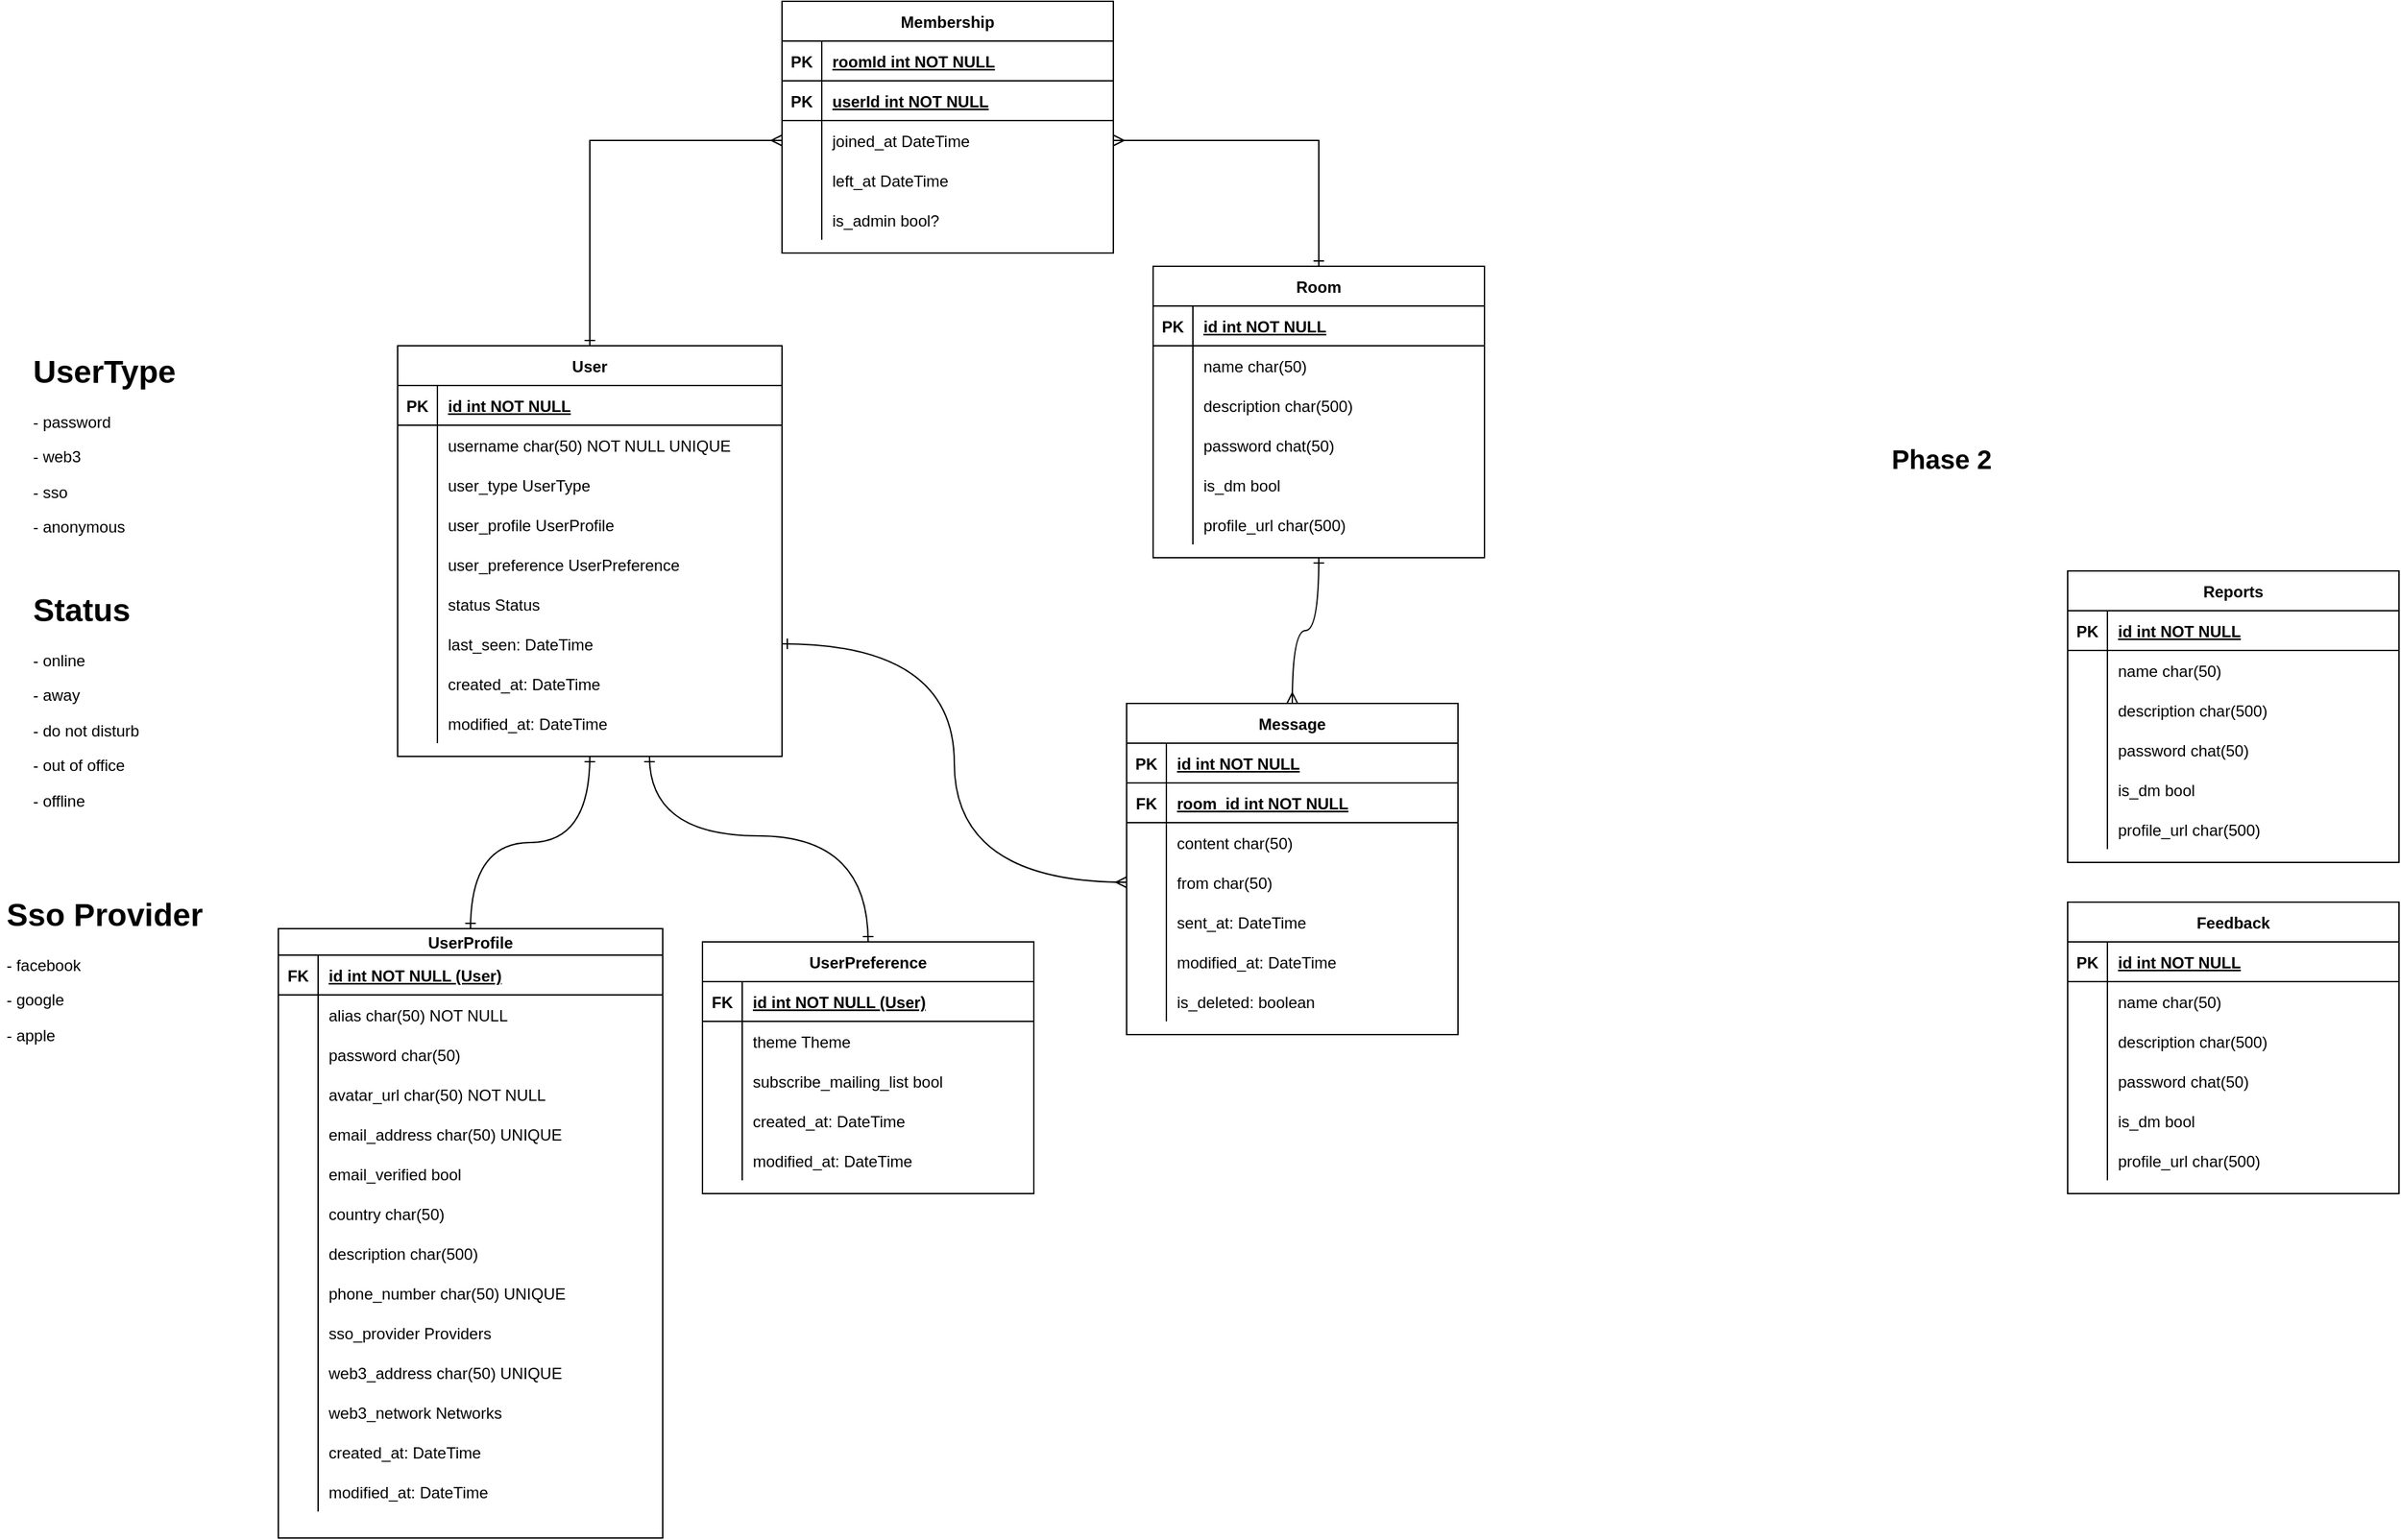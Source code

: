 <mxfile version="21.1.2" type="device" pages="3">
  <diagram id="R2lEEEUBdFMjLlhIrx00" name="Entity Relation Diagram">
    <mxGraphModel dx="1581" dy="1735" grid="1" gridSize="10" guides="1" tooltips="1" connect="1" arrows="1" fold="1" page="1" pageScale="1" pageWidth="850" pageHeight="1100" math="0" shadow="0" extFonts="Permanent Marker^https://fonts.googleapis.com/css?family=Permanent+Marker">
      <root>
        <mxCell id="0" />
        <mxCell id="1" parent="0" />
        <mxCell id="JscFpt6eG9xAq9m9kGjL-1" style="edgeStyle=orthogonalEdgeStyle;rounded=0;orthogonalLoop=1;jettySize=auto;html=1;startArrow=ERone;startFill=0;endArrow=ERmany;endFill=0;curved=1;" parent="1" source="C-vyLk0tnHw3VtMMgP7b-2" target="jlWe6X5-R4oBrpihLbrn-55" edge="1">
          <mxGeometry relative="1" as="geometry" />
        </mxCell>
        <mxCell id="C-vyLk0tnHw3VtMMgP7b-2" value="Room" style="shape=table;startSize=30;container=1;collapsible=1;childLayout=tableLayout;fixedRows=1;rowLines=0;fontStyle=1;align=center;resizeLast=1;" parent="1" vertex="1">
          <mxGeometry x="650" y="60" width="250" height="220" as="geometry" />
        </mxCell>
        <mxCell id="C-vyLk0tnHw3VtMMgP7b-3" value="" style="shape=partialRectangle;collapsible=0;dropTarget=0;pointerEvents=0;fillColor=none;points=[[0,0.5],[1,0.5]];portConstraint=eastwest;top=0;left=0;right=0;bottom=1;" parent="C-vyLk0tnHw3VtMMgP7b-2" vertex="1">
          <mxGeometry y="30" width="250" height="30" as="geometry" />
        </mxCell>
        <mxCell id="C-vyLk0tnHw3VtMMgP7b-4" value="PK" style="shape=partialRectangle;overflow=hidden;connectable=0;fillColor=none;top=0;left=0;bottom=0;right=0;fontStyle=1;" parent="C-vyLk0tnHw3VtMMgP7b-3" vertex="1">
          <mxGeometry width="30" height="30" as="geometry">
            <mxRectangle width="30" height="30" as="alternateBounds" />
          </mxGeometry>
        </mxCell>
        <mxCell id="C-vyLk0tnHw3VtMMgP7b-5" value="id int NOT NULL " style="shape=partialRectangle;overflow=hidden;connectable=0;fillColor=none;top=0;left=0;bottom=0;right=0;align=left;spacingLeft=6;fontStyle=5;" parent="C-vyLk0tnHw3VtMMgP7b-3" vertex="1">
          <mxGeometry x="30" width="220" height="30" as="geometry">
            <mxRectangle width="220" height="30" as="alternateBounds" />
          </mxGeometry>
        </mxCell>
        <mxCell id="C-vyLk0tnHw3VtMMgP7b-6" value="" style="shape=partialRectangle;collapsible=0;dropTarget=0;pointerEvents=0;fillColor=none;points=[[0,0.5],[1,0.5]];portConstraint=eastwest;top=0;left=0;right=0;bottom=0;" parent="C-vyLk0tnHw3VtMMgP7b-2" vertex="1">
          <mxGeometry y="60" width="250" height="30" as="geometry" />
        </mxCell>
        <mxCell id="C-vyLk0tnHw3VtMMgP7b-7" value="" style="shape=partialRectangle;overflow=hidden;connectable=0;fillColor=none;top=0;left=0;bottom=0;right=0;" parent="C-vyLk0tnHw3VtMMgP7b-6" vertex="1">
          <mxGeometry width="30" height="30" as="geometry">
            <mxRectangle width="30" height="30" as="alternateBounds" />
          </mxGeometry>
        </mxCell>
        <mxCell id="C-vyLk0tnHw3VtMMgP7b-8" value="name char(50)" style="shape=partialRectangle;overflow=hidden;connectable=0;fillColor=none;top=0;left=0;bottom=0;right=0;align=left;spacingLeft=6;" parent="C-vyLk0tnHw3VtMMgP7b-6" vertex="1">
          <mxGeometry x="30" width="220" height="30" as="geometry">
            <mxRectangle width="220" height="30" as="alternateBounds" />
          </mxGeometry>
        </mxCell>
        <mxCell id="C-vyLk0tnHw3VtMMgP7b-9" value="" style="shape=partialRectangle;collapsible=0;dropTarget=0;pointerEvents=0;fillColor=none;points=[[0,0.5],[1,0.5]];portConstraint=eastwest;top=0;left=0;right=0;bottom=0;" parent="C-vyLk0tnHw3VtMMgP7b-2" vertex="1">
          <mxGeometry y="90" width="250" height="30" as="geometry" />
        </mxCell>
        <mxCell id="C-vyLk0tnHw3VtMMgP7b-10" value="" style="shape=partialRectangle;overflow=hidden;connectable=0;fillColor=none;top=0;left=0;bottom=0;right=0;" parent="C-vyLk0tnHw3VtMMgP7b-9" vertex="1">
          <mxGeometry width="30" height="30" as="geometry">
            <mxRectangle width="30" height="30" as="alternateBounds" />
          </mxGeometry>
        </mxCell>
        <mxCell id="C-vyLk0tnHw3VtMMgP7b-11" value="description char(500)" style="shape=partialRectangle;overflow=hidden;connectable=0;fillColor=none;top=0;left=0;bottom=0;right=0;align=left;spacingLeft=6;" parent="C-vyLk0tnHw3VtMMgP7b-9" vertex="1">
          <mxGeometry x="30" width="220" height="30" as="geometry">
            <mxRectangle width="220" height="30" as="alternateBounds" />
          </mxGeometry>
        </mxCell>
        <mxCell id="jlWe6X5-R4oBrpihLbrn-38" value="" style="shape=partialRectangle;collapsible=0;dropTarget=0;pointerEvents=0;fillColor=none;points=[[0,0.5],[1,0.5]];portConstraint=eastwest;top=0;left=0;right=0;bottom=0;" parent="C-vyLk0tnHw3VtMMgP7b-2" vertex="1">
          <mxGeometry y="120" width="250" height="30" as="geometry" />
        </mxCell>
        <mxCell id="jlWe6X5-R4oBrpihLbrn-39" value="" style="shape=partialRectangle;overflow=hidden;connectable=0;fillColor=none;top=0;left=0;bottom=0;right=0;" parent="jlWe6X5-R4oBrpihLbrn-38" vertex="1">
          <mxGeometry width="30" height="30" as="geometry">
            <mxRectangle width="30" height="30" as="alternateBounds" />
          </mxGeometry>
        </mxCell>
        <mxCell id="jlWe6X5-R4oBrpihLbrn-40" value="password chat(50)" style="shape=partialRectangle;overflow=hidden;connectable=0;fillColor=none;top=0;left=0;bottom=0;right=0;align=left;spacingLeft=6;" parent="jlWe6X5-R4oBrpihLbrn-38" vertex="1">
          <mxGeometry x="30" width="220" height="30" as="geometry">
            <mxRectangle width="220" height="30" as="alternateBounds" />
          </mxGeometry>
        </mxCell>
        <mxCell id="jlWe6X5-R4oBrpihLbrn-41" value="" style="shape=partialRectangle;collapsible=0;dropTarget=0;pointerEvents=0;fillColor=none;points=[[0,0.5],[1,0.5]];portConstraint=eastwest;top=0;left=0;right=0;bottom=0;" parent="C-vyLk0tnHw3VtMMgP7b-2" vertex="1">
          <mxGeometry y="150" width="250" height="30" as="geometry" />
        </mxCell>
        <mxCell id="jlWe6X5-R4oBrpihLbrn-42" value="" style="shape=partialRectangle;overflow=hidden;connectable=0;fillColor=none;top=0;left=0;bottom=0;right=0;" parent="jlWe6X5-R4oBrpihLbrn-41" vertex="1">
          <mxGeometry width="30" height="30" as="geometry">
            <mxRectangle width="30" height="30" as="alternateBounds" />
          </mxGeometry>
        </mxCell>
        <mxCell id="jlWe6X5-R4oBrpihLbrn-43" value="is_dm bool" style="shape=partialRectangle;overflow=hidden;connectable=0;fillColor=none;top=0;left=0;bottom=0;right=0;align=left;spacingLeft=6;" parent="jlWe6X5-R4oBrpihLbrn-41" vertex="1">
          <mxGeometry x="30" width="220" height="30" as="geometry">
            <mxRectangle width="220" height="30" as="alternateBounds" />
          </mxGeometry>
        </mxCell>
        <mxCell id="jlWe6X5-R4oBrpihLbrn-52" value="" style="shape=partialRectangle;collapsible=0;dropTarget=0;pointerEvents=0;fillColor=none;points=[[0,0.5],[1,0.5]];portConstraint=eastwest;top=0;left=0;right=0;bottom=0;" parent="C-vyLk0tnHw3VtMMgP7b-2" vertex="1">
          <mxGeometry y="180" width="250" height="30" as="geometry" />
        </mxCell>
        <mxCell id="jlWe6X5-R4oBrpihLbrn-53" value="" style="shape=partialRectangle;overflow=hidden;connectable=0;fillColor=none;top=0;left=0;bottom=0;right=0;" parent="jlWe6X5-R4oBrpihLbrn-52" vertex="1">
          <mxGeometry width="30" height="30" as="geometry">
            <mxRectangle width="30" height="30" as="alternateBounds" />
          </mxGeometry>
        </mxCell>
        <mxCell id="jlWe6X5-R4oBrpihLbrn-54" value="profile_url char(500)" style="shape=partialRectangle;overflow=hidden;connectable=0;fillColor=none;top=0;left=0;bottom=0;right=0;align=left;spacingLeft=6;" parent="jlWe6X5-R4oBrpihLbrn-52" vertex="1">
          <mxGeometry x="30" width="220" height="30" as="geometry">
            <mxRectangle width="220" height="30" as="alternateBounds" />
          </mxGeometry>
        </mxCell>
        <mxCell id="C-vyLk0tnHw3VtMMgP7b-13" value="UserPreference" style="shape=table;startSize=30;container=1;collapsible=1;childLayout=tableLayout;fixedRows=1;rowLines=0;fontStyle=1;align=center;resizeLast=1;" parent="1" vertex="1">
          <mxGeometry x="310" y="570" width="250" height="190" as="geometry" />
        </mxCell>
        <mxCell id="C-vyLk0tnHw3VtMMgP7b-14" value="" style="shape=partialRectangle;collapsible=0;dropTarget=0;pointerEvents=0;fillColor=none;points=[[0,0.5],[1,0.5]];portConstraint=eastwest;top=0;left=0;right=0;bottom=1;" parent="C-vyLk0tnHw3VtMMgP7b-13" vertex="1">
          <mxGeometry y="30" width="250" height="30" as="geometry" />
        </mxCell>
        <mxCell id="C-vyLk0tnHw3VtMMgP7b-15" value="FK" style="shape=partialRectangle;overflow=hidden;connectable=0;fillColor=none;top=0;left=0;bottom=0;right=0;fontStyle=1;" parent="C-vyLk0tnHw3VtMMgP7b-14" vertex="1">
          <mxGeometry width="30" height="30" as="geometry">
            <mxRectangle width="30" height="30" as="alternateBounds" />
          </mxGeometry>
        </mxCell>
        <mxCell id="C-vyLk0tnHw3VtMMgP7b-16" value="id int NOT NULL (User)" style="shape=partialRectangle;overflow=hidden;connectable=0;fillColor=none;top=0;left=0;bottom=0;right=0;align=left;spacingLeft=6;fontStyle=5;" parent="C-vyLk0tnHw3VtMMgP7b-14" vertex="1">
          <mxGeometry x="30" width="220" height="30" as="geometry">
            <mxRectangle width="220" height="30" as="alternateBounds" />
          </mxGeometry>
        </mxCell>
        <mxCell id="C-vyLk0tnHw3VtMMgP7b-17" value="" style="shape=partialRectangle;collapsible=0;dropTarget=0;pointerEvents=0;fillColor=none;points=[[0,0.5],[1,0.5]];portConstraint=eastwest;top=0;left=0;right=0;bottom=0;" parent="C-vyLk0tnHw3VtMMgP7b-13" vertex="1">
          <mxGeometry y="60" width="250" height="30" as="geometry" />
        </mxCell>
        <mxCell id="C-vyLk0tnHw3VtMMgP7b-18" value="" style="shape=partialRectangle;overflow=hidden;connectable=0;fillColor=none;top=0;left=0;bottom=0;right=0;" parent="C-vyLk0tnHw3VtMMgP7b-17" vertex="1">
          <mxGeometry width="30" height="30" as="geometry">
            <mxRectangle width="30" height="30" as="alternateBounds" />
          </mxGeometry>
        </mxCell>
        <mxCell id="C-vyLk0tnHw3VtMMgP7b-19" value="theme Theme" style="shape=partialRectangle;overflow=hidden;connectable=0;fillColor=none;top=0;left=0;bottom=0;right=0;align=left;spacingLeft=6;" parent="C-vyLk0tnHw3VtMMgP7b-17" vertex="1">
          <mxGeometry x="30" width="220" height="30" as="geometry">
            <mxRectangle width="220" height="30" as="alternateBounds" />
          </mxGeometry>
        </mxCell>
        <mxCell id="C-vyLk0tnHw3VtMMgP7b-20" value="" style="shape=partialRectangle;collapsible=0;dropTarget=0;pointerEvents=0;fillColor=none;points=[[0,0.5],[1,0.5]];portConstraint=eastwest;top=0;left=0;right=0;bottom=0;" parent="C-vyLk0tnHw3VtMMgP7b-13" vertex="1">
          <mxGeometry y="90" width="250" height="30" as="geometry" />
        </mxCell>
        <mxCell id="C-vyLk0tnHw3VtMMgP7b-21" value="" style="shape=partialRectangle;overflow=hidden;connectable=0;fillColor=none;top=0;left=0;bottom=0;right=0;" parent="C-vyLk0tnHw3VtMMgP7b-20" vertex="1">
          <mxGeometry width="30" height="30" as="geometry">
            <mxRectangle width="30" height="30" as="alternateBounds" />
          </mxGeometry>
        </mxCell>
        <mxCell id="C-vyLk0tnHw3VtMMgP7b-22" value="subscribe_mailing_list bool" style="shape=partialRectangle;overflow=hidden;connectable=0;fillColor=none;top=0;left=0;bottom=0;right=0;align=left;spacingLeft=6;" parent="C-vyLk0tnHw3VtMMgP7b-20" vertex="1">
          <mxGeometry x="30" width="220" height="30" as="geometry">
            <mxRectangle width="220" height="30" as="alternateBounds" />
          </mxGeometry>
        </mxCell>
        <mxCell id="jlWe6X5-R4oBrpihLbrn-46" value="" style="shape=partialRectangle;collapsible=0;dropTarget=0;pointerEvents=0;fillColor=none;points=[[0,0.5],[1,0.5]];portConstraint=eastwest;top=0;left=0;right=0;bottom=0;" parent="C-vyLk0tnHw3VtMMgP7b-13" vertex="1">
          <mxGeometry y="120" width="250" height="30" as="geometry" />
        </mxCell>
        <mxCell id="jlWe6X5-R4oBrpihLbrn-47" value="" style="shape=partialRectangle;overflow=hidden;connectable=0;fillColor=none;top=0;left=0;bottom=0;right=0;" parent="jlWe6X5-R4oBrpihLbrn-46" vertex="1">
          <mxGeometry width="30" height="30" as="geometry">
            <mxRectangle width="30" height="30" as="alternateBounds" />
          </mxGeometry>
        </mxCell>
        <mxCell id="jlWe6X5-R4oBrpihLbrn-48" value="created_at: DateTime" style="shape=partialRectangle;overflow=hidden;connectable=0;fillColor=none;top=0;left=0;bottom=0;right=0;align=left;spacingLeft=6;" parent="jlWe6X5-R4oBrpihLbrn-46" vertex="1">
          <mxGeometry x="30" width="220" height="30" as="geometry">
            <mxRectangle width="220" height="30" as="alternateBounds" />
          </mxGeometry>
        </mxCell>
        <mxCell id="jlWe6X5-R4oBrpihLbrn-49" value="" style="shape=partialRectangle;collapsible=0;dropTarget=0;pointerEvents=0;fillColor=none;points=[[0,0.5],[1,0.5]];portConstraint=eastwest;top=0;left=0;right=0;bottom=0;" parent="C-vyLk0tnHw3VtMMgP7b-13" vertex="1">
          <mxGeometry y="150" width="250" height="30" as="geometry" />
        </mxCell>
        <mxCell id="jlWe6X5-R4oBrpihLbrn-50" value="" style="shape=partialRectangle;overflow=hidden;connectable=0;fillColor=none;top=0;left=0;bottom=0;right=0;" parent="jlWe6X5-R4oBrpihLbrn-49" vertex="1">
          <mxGeometry width="30" height="30" as="geometry">
            <mxRectangle width="30" height="30" as="alternateBounds" />
          </mxGeometry>
        </mxCell>
        <mxCell id="jlWe6X5-R4oBrpihLbrn-51" value="modified_at: DateTime" style="shape=partialRectangle;overflow=hidden;connectable=0;fillColor=none;top=0;left=0;bottom=0;right=0;align=left;spacingLeft=6;" parent="jlWe6X5-R4oBrpihLbrn-49" vertex="1">
          <mxGeometry x="30" width="220" height="30" as="geometry">
            <mxRectangle width="220" height="30" as="alternateBounds" />
          </mxGeometry>
        </mxCell>
        <mxCell id="6cjlDW6NX-3pNNknIWXm-58" style="rounded=0;orthogonalLoop=1;jettySize=auto;html=1;startArrow=ERone;startFill=0;endArrow=ERone;endFill=0;entryX=0.5;entryY=0;entryDx=0;entryDy=0;edgeStyle=orthogonalEdgeStyle;curved=1;" parent="1" target="C-vyLk0tnHw3VtMMgP7b-13" edge="1">
          <mxGeometry relative="1" as="geometry">
            <mxPoint x="270" y="430" as="sourcePoint" />
            <Array as="points">
              <mxPoint x="270" y="490" />
              <mxPoint x="435" y="490" />
            </Array>
          </mxGeometry>
        </mxCell>
        <mxCell id="x8cA7zD8uS5UNKXPtCyI-4" style="edgeStyle=orthogonalEdgeStyle;rounded=0;orthogonalLoop=1;jettySize=auto;html=1;entryX=0;entryY=0.5;entryDx=0;entryDy=0;endArrow=ERmany;endFill=0;startArrow=ERone;startFill=0;" edge="1" parent="1" source="C-vyLk0tnHw3VtMMgP7b-23" target="m52R19dMVSrPMHxsrmH2-5">
          <mxGeometry relative="1" as="geometry" />
        </mxCell>
        <mxCell id="C-vyLk0tnHw3VtMMgP7b-23" value="User" style="shape=table;startSize=30;container=1;collapsible=1;childLayout=tableLayout;fixedRows=1;rowLines=0;fontStyle=1;align=center;resizeLast=1;" parent="1" vertex="1">
          <mxGeometry x="80" y="120" width="290" height="310" as="geometry" />
        </mxCell>
        <mxCell id="C-vyLk0tnHw3VtMMgP7b-24" value="" style="shape=partialRectangle;collapsible=0;dropTarget=0;pointerEvents=0;fillColor=none;points=[[0,0.5],[1,0.5]];portConstraint=eastwest;top=0;left=0;right=0;bottom=1;" parent="C-vyLk0tnHw3VtMMgP7b-23" vertex="1">
          <mxGeometry y="30" width="290" height="30" as="geometry" />
        </mxCell>
        <mxCell id="C-vyLk0tnHw3VtMMgP7b-25" value="PK" style="shape=partialRectangle;overflow=hidden;connectable=0;fillColor=none;top=0;left=0;bottom=0;right=0;fontStyle=1;" parent="C-vyLk0tnHw3VtMMgP7b-24" vertex="1">
          <mxGeometry width="30" height="30" as="geometry">
            <mxRectangle width="30" height="30" as="alternateBounds" />
          </mxGeometry>
        </mxCell>
        <mxCell id="C-vyLk0tnHw3VtMMgP7b-26" value="id int NOT NULL " style="shape=partialRectangle;overflow=hidden;connectable=0;fillColor=none;top=0;left=0;bottom=0;right=0;align=left;spacingLeft=6;fontStyle=5;" parent="C-vyLk0tnHw3VtMMgP7b-24" vertex="1">
          <mxGeometry x="30" width="260" height="30" as="geometry">
            <mxRectangle width="260" height="30" as="alternateBounds" />
          </mxGeometry>
        </mxCell>
        <mxCell id="C-vyLk0tnHw3VtMMgP7b-27" value="" style="shape=partialRectangle;collapsible=0;dropTarget=0;pointerEvents=0;fillColor=none;points=[[0,0.5],[1,0.5]];portConstraint=eastwest;top=0;left=0;right=0;bottom=0;" parent="C-vyLk0tnHw3VtMMgP7b-23" vertex="1">
          <mxGeometry y="60" width="290" height="30" as="geometry" />
        </mxCell>
        <mxCell id="C-vyLk0tnHw3VtMMgP7b-28" value="" style="shape=partialRectangle;overflow=hidden;connectable=0;fillColor=none;top=0;left=0;bottom=0;right=0;" parent="C-vyLk0tnHw3VtMMgP7b-27" vertex="1">
          <mxGeometry width="30" height="30" as="geometry">
            <mxRectangle width="30" height="30" as="alternateBounds" />
          </mxGeometry>
        </mxCell>
        <mxCell id="C-vyLk0tnHw3VtMMgP7b-29" value="username char(50) NOT NULL UNIQUE" style="shape=partialRectangle;overflow=hidden;connectable=0;fillColor=none;top=0;left=0;bottom=0;right=0;align=left;spacingLeft=6;" parent="C-vyLk0tnHw3VtMMgP7b-27" vertex="1">
          <mxGeometry x="30" width="260" height="30" as="geometry">
            <mxRectangle width="260" height="30" as="alternateBounds" />
          </mxGeometry>
        </mxCell>
        <mxCell id="6cjlDW6NX-3pNNknIWXm-1" value="" style="shape=partialRectangle;collapsible=0;dropTarget=0;pointerEvents=0;fillColor=none;points=[[0,0.5],[1,0.5]];portConstraint=eastwest;top=0;left=0;right=0;bottom=0;" parent="C-vyLk0tnHw3VtMMgP7b-23" vertex="1">
          <mxGeometry y="90" width="290" height="30" as="geometry" />
        </mxCell>
        <mxCell id="6cjlDW6NX-3pNNknIWXm-2" value="" style="shape=partialRectangle;overflow=hidden;connectable=0;fillColor=none;top=0;left=0;bottom=0;right=0;" parent="6cjlDW6NX-3pNNknIWXm-1" vertex="1">
          <mxGeometry width="30" height="30" as="geometry">
            <mxRectangle width="30" height="30" as="alternateBounds" />
          </mxGeometry>
        </mxCell>
        <mxCell id="6cjlDW6NX-3pNNknIWXm-3" value="user_type UserType" style="shape=partialRectangle;overflow=hidden;connectable=0;fillColor=none;top=0;left=0;bottom=0;right=0;align=left;spacingLeft=6;" parent="6cjlDW6NX-3pNNknIWXm-1" vertex="1">
          <mxGeometry x="30" width="260" height="30" as="geometry">
            <mxRectangle width="260" height="30" as="alternateBounds" />
          </mxGeometry>
        </mxCell>
        <mxCell id="6cjlDW6NX-3pNNknIWXm-7" value="" style="shape=partialRectangle;collapsible=0;dropTarget=0;pointerEvents=0;fillColor=none;points=[[0,0.5],[1,0.5]];portConstraint=eastwest;top=0;left=0;right=0;bottom=0;" parent="C-vyLk0tnHw3VtMMgP7b-23" vertex="1">
          <mxGeometry y="120" width="290" height="30" as="geometry" />
        </mxCell>
        <mxCell id="6cjlDW6NX-3pNNknIWXm-8" value="" style="shape=partialRectangle;overflow=hidden;connectable=0;fillColor=none;top=0;left=0;bottom=0;right=0;" parent="6cjlDW6NX-3pNNknIWXm-7" vertex="1">
          <mxGeometry width="30" height="30" as="geometry">
            <mxRectangle width="30" height="30" as="alternateBounds" />
          </mxGeometry>
        </mxCell>
        <mxCell id="6cjlDW6NX-3pNNknIWXm-9" value="user_profile UserProfile" style="shape=partialRectangle;overflow=hidden;connectable=0;fillColor=none;top=0;left=0;bottom=0;right=0;align=left;spacingLeft=6;" parent="6cjlDW6NX-3pNNknIWXm-7" vertex="1">
          <mxGeometry x="30" width="260" height="30" as="geometry">
            <mxRectangle width="260" height="30" as="alternateBounds" />
          </mxGeometry>
        </mxCell>
        <mxCell id="6cjlDW6NX-3pNNknIWXm-10" value="" style="shape=partialRectangle;collapsible=0;dropTarget=0;pointerEvents=0;fillColor=none;points=[[0,0.5],[1,0.5]];portConstraint=eastwest;top=0;left=0;right=0;bottom=0;" parent="C-vyLk0tnHw3VtMMgP7b-23" vertex="1">
          <mxGeometry y="150" width="290" height="30" as="geometry" />
        </mxCell>
        <mxCell id="6cjlDW6NX-3pNNknIWXm-11" value="" style="shape=partialRectangle;overflow=hidden;connectable=0;fillColor=none;top=0;left=0;bottom=0;right=0;" parent="6cjlDW6NX-3pNNknIWXm-10" vertex="1">
          <mxGeometry width="30" height="30" as="geometry">
            <mxRectangle width="30" height="30" as="alternateBounds" />
          </mxGeometry>
        </mxCell>
        <mxCell id="6cjlDW6NX-3pNNknIWXm-12" value="user_preference UserPreference" style="shape=partialRectangle;overflow=hidden;connectable=0;fillColor=none;top=0;left=0;bottom=0;right=0;align=left;spacingLeft=6;" parent="6cjlDW6NX-3pNNknIWXm-10" vertex="1">
          <mxGeometry x="30" width="260" height="30" as="geometry">
            <mxRectangle width="260" height="30" as="alternateBounds" />
          </mxGeometry>
        </mxCell>
        <mxCell id="6cjlDW6NX-3pNNknIWXm-13" value="" style="shape=partialRectangle;collapsible=0;dropTarget=0;pointerEvents=0;fillColor=none;points=[[0,0.5],[1,0.5]];portConstraint=eastwest;top=0;left=0;right=0;bottom=0;" parent="C-vyLk0tnHw3VtMMgP7b-23" vertex="1">
          <mxGeometry y="180" width="290" height="30" as="geometry" />
        </mxCell>
        <mxCell id="6cjlDW6NX-3pNNknIWXm-14" value="" style="shape=partialRectangle;overflow=hidden;connectable=0;fillColor=none;top=0;left=0;bottom=0;right=0;" parent="6cjlDW6NX-3pNNknIWXm-13" vertex="1">
          <mxGeometry width="30" height="30" as="geometry">
            <mxRectangle width="30" height="30" as="alternateBounds" />
          </mxGeometry>
        </mxCell>
        <mxCell id="6cjlDW6NX-3pNNknIWXm-15" value="status Status" style="shape=partialRectangle;overflow=hidden;connectable=0;fillColor=none;top=0;left=0;bottom=0;right=0;align=left;spacingLeft=6;" parent="6cjlDW6NX-3pNNknIWXm-13" vertex="1">
          <mxGeometry x="30" width="260" height="30" as="geometry">
            <mxRectangle width="260" height="30" as="alternateBounds" />
          </mxGeometry>
        </mxCell>
        <mxCell id="6cjlDW6NX-3pNNknIWXm-16" value="" style="shape=partialRectangle;collapsible=0;dropTarget=0;pointerEvents=0;fillColor=none;points=[[0,0.5],[1,0.5]];portConstraint=eastwest;top=0;left=0;right=0;bottom=0;" parent="C-vyLk0tnHw3VtMMgP7b-23" vertex="1">
          <mxGeometry y="210" width="290" height="30" as="geometry" />
        </mxCell>
        <mxCell id="6cjlDW6NX-3pNNknIWXm-17" value="" style="shape=partialRectangle;overflow=hidden;connectable=0;fillColor=none;top=0;left=0;bottom=0;right=0;" parent="6cjlDW6NX-3pNNknIWXm-16" vertex="1">
          <mxGeometry width="30" height="30" as="geometry">
            <mxRectangle width="30" height="30" as="alternateBounds" />
          </mxGeometry>
        </mxCell>
        <mxCell id="6cjlDW6NX-3pNNknIWXm-18" value="last_seen: DateTime" style="shape=partialRectangle;overflow=hidden;connectable=0;fillColor=none;top=0;left=0;bottom=0;right=0;align=left;spacingLeft=6;" parent="6cjlDW6NX-3pNNknIWXm-16" vertex="1">
          <mxGeometry x="30" width="260" height="30" as="geometry">
            <mxRectangle width="260" height="30" as="alternateBounds" />
          </mxGeometry>
        </mxCell>
        <mxCell id="6cjlDW6NX-3pNNknIWXm-19" value="" style="shape=partialRectangle;collapsible=0;dropTarget=0;pointerEvents=0;fillColor=none;points=[[0,0.5],[1,0.5]];portConstraint=eastwest;top=0;left=0;right=0;bottom=0;" parent="C-vyLk0tnHw3VtMMgP7b-23" vertex="1">
          <mxGeometry y="240" width="290" height="30" as="geometry" />
        </mxCell>
        <mxCell id="6cjlDW6NX-3pNNknIWXm-20" value="" style="shape=partialRectangle;overflow=hidden;connectable=0;fillColor=none;top=0;left=0;bottom=0;right=0;" parent="6cjlDW6NX-3pNNknIWXm-19" vertex="1">
          <mxGeometry width="30" height="30" as="geometry">
            <mxRectangle width="30" height="30" as="alternateBounds" />
          </mxGeometry>
        </mxCell>
        <mxCell id="6cjlDW6NX-3pNNknIWXm-21" value="created_at: DateTime" style="shape=partialRectangle;overflow=hidden;connectable=0;fillColor=none;top=0;left=0;bottom=0;right=0;align=left;spacingLeft=6;" parent="6cjlDW6NX-3pNNknIWXm-19" vertex="1">
          <mxGeometry x="30" width="260" height="30" as="geometry">
            <mxRectangle width="260" height="30" as="alternateBounds" />
          </mxGeometry>
        </mxCell>
        <mxCell id="6cjlDW6NX-3pNNknIWXm-22" value="" style="shape=partialRectangle;collapsible=0;dropTarget=0;pointerEvents=0;fillColor=none;points=[[0,0.5],[1,0.5]];portConstraint=eastwest;top=0;left=0;right=0;bottom=0;" parent="C-vyLk0tnHw3VtMMgP7b-23" vertex="1">
          <mxGeometry y="270" width="290" height="30" as="geometry" />
        </mxCell>
        <mxCell id="6cjlDW6NX-3pNNknIWXm-23" value="" style="shape=partialRectangle;overflow=hidden;connectable=0;fillColor=none;top=0;left=0;bottom=0;right=0;" parent="6cjlDW6NX-3pNNknIWXm-22" vertex="1">
          <mxGeometry width="30" height="30" as="geometry">
            <mxRectangle width="30" height="30" as="alternateBounds" />
          </mxGeometry>
        </mxCell>
        <mxCell id="6cjlDW6NX-3pNNknIWXm-24" value="modified_at: DateTime" style="shape=partialRectangle;overflow=hidden;connectable=0;fillColor=none;top=0;left=0;bottom=0;right=0;align=left;spacingLeft=6;" parent="6cjlDW6NX-3pNNknIWXm-22" vertex="1">
          <mxGeometry x="30" width="260" height="30" as="geometry">
            <mxRectangle width="260" height="30" as="alternateBounds" />
          </mxGeometry>
        </mxCell>
        <mxCell id="6cjlDW6NX-3pNNknIWXm-25" value="UserProfile" style="shape=table;startSize=20;container=1;collapsible=1;childLayout=tableLayout;fixedRows=1;rowLines=0;fontStyle=1;align=center;resizeLast=1;" parent="1" vertex="1">
          <mxGeometry x="-10" y="560" width="290" height="460" as="geometry" />
        </mxCell>
        <mxCell id="6cjlDW6NX-3pNNknIWXm-26" value="" style="shape=partialRectangle;collapsible=0;dropTarget=0;pointerEvents=0;fillColor=none;points=[[0,0.5],[1,0.5]];portConstraint=eastwest;top=0;left=0;right=0;bottom=1;" parent="6cjlDW6NX-3pNNknIWXm-25" vertex="1">
          <mxGeometry y="20" width="290" height="30" as="geometry" />
        </mxCell>
        <mxCell id="6cjlDW6NX-3pNNknIWXm-27" value="FK" style="shape=partialRectangle;overflow=hidden;connectable=0;fillColor=none;top=0;left=0;bottom=0;right=0;fontStyle=1;" parent="6cjlDW6NX-3pNNknIWXm-26" vertex="1">
          <mxGeometry width="30" height="30" as="geometry">
            <mxRectangle width="30" height="30" as="alternateBounds" />
          </mxGeometry>
        </mxCell>
        <mxCell id="6cjlDW6NX-3pNNknIWXm-28" value="id int NOT NULL (User)" style="shape=partialRectangle;overflow=hidden;connectable=0;fillColor=none;top=0;left=0;bottom=0;right=0;align=left;spacingLeft=6;fontStyle=5;" parent="6cjlDW6NX-3pNNknIWXm-26" vertex="1">
          <mxGeometry x="30" width="260" height="30" as="geometry">
            <mxRectangle width="260" height="30" as="alternateBounds" />
          </mxGeometry>
        </mxCell>
        <mxCell id="6cjlDW6NX-3pNNknIWXm-53" value="" style="shape=partialRectangle;collapsible=0;dropTarget=0;pointerEvents=0;fillColor=none;points=[[0,0.5],[1,0.5]];portConstraint=eastwest;top=0;left=0;right=0;bottom=0;" parent="6cjlDW6NX-3pNNknIWXm-25" vertex="1">
          <mxGeometry y="50" width="290" height="30" as="geometry" />
        </mxCell>
        <mxCell id="6cjlDW6NX-3pNNknIWXm-54" value="" style="shape=partialRectangle;overflow=hidden;connectable=0;fillColor=none;top=0;left=0;bottom=0;right=0;" parent="6cjlDW6NX-3pNNknIWXm-53" vertex="1">
          <mxGeometry width="30" height="30" as="geometry">
            <mxRectangle width="30" height="30" as="alternateBounds" />
          </mxGeometry>
        </mxCell>
        <mxCell id="6cjlDW6NX-3pNNknIWXm-55" value="alias char(50) NOT NULL" style="shape=partialRectangle;overflow=hidden;connectable=0;fillColor=none;top=0;left=0;bottom=0;right=0;align=left;spacingLeft=6;" parent="6cjlDW6NX-3pNNknIWXm-53" vertex="1">
          <mxGeometry x="30" width="260" height="30" as="geometry">
            <mxRectangle width="260" height="30" as="alternateBounds" />
          </mxGeometry>
        </mxCell>
        <mxCell id="6cjlDW6NX-3pNNknIWXm-29" value="" style="shape=partialRectangle;collapsible=0;dropTarget=0;pointerEvents=0;fillColor=none;points=[[0,0.5],[1,0.5]];portConstraint=eastwest;top=0;left=0;right=0;bottom=0;" parent="6cjlDW6NX-3pNNknIWXm-25" vertex="1">
          <mxGeometry y="80" width="290" height="30" as="geometry" />
        </mxCell>
        <mxCell id="6cjlDW6NX-3pNNknIWXm-30" value="" style="shape=partialRectangle;overflow=hidden;connectable=0;fillColor=none;top=0;left=0;bottom=0;right=0;" parent="6cjlDW6NX-3pNNknIWXm-29" vertex="1">
          <mxGeometry width="30" height="30" as="geometry">
            <mxRectangle width="30" height="30" as="alternateBounds" />
          </mxGeometry>
        </mxCell>
        <mxCell id="6cjlDW6NX-3pNNknIWXm-31" value="password char(50)" style="shape=partialRectangle;overflow=hidden;connectable=0;fillColor=none;top=0;left=0;bottom=0;right=0;align=left;spacingLeft=6;" parent="6cjlDW6NX-3pNNknIWXm-29" vertex="1">
          <mxGeometry x="30" width="260" height="30" as="geometry">
            <mxRectangle width="260" height="30" as="alternateBounds" />
          </mxGeometry>
        </mxCell>
        <mxCell id="6cjlDW6NX-3pNNknIWXm-32" value="" style="shape=partialRectangle;collapsible=0;dropTarget=0;pointerEvents=0;fillColor=none;points=[[0,0.5],[1,0.5]];portConstraint=eastwest;top=0;left=0;right=0;bottom=0;" parent="6cjlDW6NX-3pNNknIWXm-25" vertex="1">
          <mxGeometry y="110" width="290" height="30" as="geometry" />
        </mxCell>
        <mxCell id="6cjlDW6NX-3pNNknIWXm-33" value="" style="shape=partialRectangle;overflow=hidden;connectable=0;fillColor=none;top=0;left=0;bottom=0;right=0;" parent="6cjlDW6NX-3pNNknIWXm-32" vertex="1">
          <mxGeometry width="30" height="30" as="geometry">
            <mxRectangle width="30" height="30" as="alternateBounds" />
          </mxGeometry>
        </mxCell>
        <mxCell id="6cjlDW6NX-3pNNknIWXm-34" value="avatar_url char(50) NOT NULL" style="shape=partialRectangle;overflow=hidden;connectable=0;fillColor=none;top=0;left=0;bottom=0;right=0;align=left;spacingLeft=6;" parent="6cjlDW6NX-3pNNknIWXm-32" vertex="1">
          <mxGeometry x="30" width="260" height="30" as="geometry">
            <mxRectangle width="260" height="30" as="alternateBounds" />
          </mxGeometry>
        </mxCell>
        <mxCell id="6cjlDW6NX-3pNNknIWXm-35" value="" style="shape=partialRectangle;collapsible=0;dropTarget=0;pointerEvents=0;fillColor=none;points=[[0,0.5],[1,0.5]];portConstraint=eastwest;top=0;left=0;right=0;bottom=0;" parent="6cjlDW6NX-3pNNknIWXm-25" vertex="1">
          <mxGeometry y="140" width="290" height="30" as="geometry" />
        </mxCell>
        <mxCell id="6cjlDW6NX-3pNNknIWXm-36" value="" style="shape=partialRectangle;overflow=hidden;connectable=0;fillColor=none;top=0;left=0;bottom=0;right=0;" parent="6cjlDW6NX-3pNNknIWXm-35" vertex="1">
          <mxGeometry width="30" height="30" as="geometry">
            <mxRectangle width="30" height="30" as="alternateBounds" />
          </mxGeometry>
        </mxCell>
        <mxCell id="6cjlDW6NX-3pNNknIWXm-37" value="email_address char(50) UNIQUE" style="shape=partialRectangle;overflow=hidden;connectable=0;fillColor=none;top=0;left=0;bottom=0;right=0;align=left;spacingLeft=6;" parent="6cjlDW6NX-3pNNknIWXm-35" vertex="1">
          <mxGeometry x="30" width="260" height="30" as="geometry">
            <mxRectangle width="260" height="30" as="alternateBounds" />
          </mxGeometry>
        </mxCell>
        <mxCell id="jlWe6X5-R4oBrpihLbrn-26" value="" style="shape=partialRectangle;collapsible=0;dropTarget=0;pointerEvents=0;fillColor=none;points=[[0,0.5],[1,0.5]];portConstraint=eastwest;top=0;left=0;right=0;bottom=0;" parent="6cjlDW6NX-3pNNknIWXm-25" vertex="1">
          <mxGeometry y="170" width="290" height="30" as="geometry" />
        </mxCell>
        <mxCell id="jlWe6X5-R4oBrpihLbrn-27" value="" style="shape=partialRectangle;overflow=hidden;connectable=0;fillColor=none;top=0;left=0;bottom=0;right=0;" parent="jlWe6X5-R4oBrpihLbrn-26" vertex="1">
          <mxGeometry width="30" height="30" as="geometry">
            <mxRectangle width="30" height="30" as="alternateBounds" />
          </mxGeometry>
        </mxCell>
        <mxCell id="jlWe6X5-R4oBrpihLbrn-28" value="email_verified bool" style="shape=partialRectangle;overflow=hidden;connectable=0;fillColor=none;top=0;left=0;bottom=0;right=0;align=left;spacingLeft=6;" parent="jlWe6X5-R4oBrpihLbrn-26" vertex="1">
          <mxGeometry x="30" width="260" height="30" as="geometry">
            <mxRectangle width="260" height="30" as="alternateBounds" />
          </mxGeometry>
        </mxCell>
        <mxCell id="6cjlDW6NX-3pNNknIWXm-38" value="" style="shape=partialRectangle;collapsible=0;dropTarget=0;pointerEvents=0;fillColor=none;points=[[0,0.5],[1,0.5]];portConstraint=eastwest;top=0;left=0;right=0;bottom=0;" parent="6cjlDW6NX-3pNNknIWXm-25" vertex="1">
          <mxGeometry y="200" width="290" height="30" as="geometry" />
        </mxCell>
        <mxCell id="6cjlDW6NX-3pNNknIWXm-39" value="" style="shape=partialRectangle;overflow=hidden;connectable=0;fillColor=none;top=0;left=0;bottom=0;right=0;" parent="6cjlDW6NX-3pNNknIWXm-38" vertex="1">
          <mxGeometry width="30" height="30" as="geometry">
            <mxRectangle width="30" height="30" as="alternateBounds" />
          </mxGeometry>
        </mxCell>
        <mxCell id="6cjlDW6NX-3pNNknIWXm-40" value="country char(50)" style="shape=partialRectangle;overflow=hidden;connectable=0;fillColor=none;top=0;left=0;bottom=0;right=0;align=left;spacingLeft=6;" parent="6cjlDW6NX-3pNNknIWXm-38" vertex="1">
          <mxGeometry x="30" width="260" height="30" as="geometry">
            <mxRectangle width="260" height="30" as="alternateBounds" />
          </mxGeometry>
        </mxCell>
        <mxCell id="6cjlDW6NX-3pNNknIWXm-41" value="" style="shape=partialRectangle;collapsible=0;dropTarget=0;pointerEvents=0;fillColor=none;points=[[0,0.5],[1,0.5]];portConstraint=eastwest;top=0;left=0;right=0;bottom=0;" parent="6cjlDW6NX-3pNNknIWXm-25" vertex="1">
          <mxGeometry y="230" width="290" height="30" as="geometry" />
        </mxCell>
        <mxCell id="6cjlDW6NX-3pNNknIWXm-42" value="" style="shape=partialRectangle;overflow=hidden;connectable=0;fillColor=none;top=0;left=0;bottom=0;right=0;" parent="6cjlDW6NX-3pNNknIWXm-41" vertex="1">
          <mxGeometry width="30" height="30" as="geometry">
            <mxRectangle width="30" height="30" as="alternateBounds" />
          </mxGeometry>
        </mxCell>
        <mxCell id="6cjlDW6NX-3pNNknIWXm-43" value="description char(500)" style="shape=partialRectangle;overflow=hidden;connectable=0;fillColor=none;top=0;left=0;bottom=0;right=0;align=left;spacingLeft=6;" parent="6cjlDW6NX-3pNNknIWXm-41" vertex="1">
          <mxGeometry x="30" width="260" height="30" as="geometry">
            <mxRectangle width="260" height="30" as="alternateBounds" />
          </mxGeometry>
        </mxCell>
        <mxCell id="6cjlDW6NX-3pNNknIWXm-44" value="" style="shape=partialRectangle;collapsible=0;dropTarget=0;pointerEvents=0;fillColor=none;points=[[0,0.5],[1,0.5]];portConstraint=eastwest;top=0;left=0;right=0;bottom=0;" parent="6cjlDW6NX-3pNNknIWXm-25" vertex="1">
          <mxGeometry y="260" width="290" height="30" as="geometry" />
        </mxCell>
        <mxCell id="6cjlDW6NX-3pNNknIWXm-45" value="" style="shape=partialRectangle;overflow=hidden;connectable=0;fillColor=none;top=0;left=0;bottom=0;right=0;" parent="6cjlDW6NX-3pNNknIWXm-44" vertex="1">
          <mxGeometry width="30" height="30" as="geometry">
            <mxRectangle width="30" height="30" as="alternateBounds" />
          </mxGeometry>
        </mxCell>
        <mxCell id="6cjlDW6NX-3pNNknIWXm-46" value="phone_number char(50) UNIQUE" style="shape=partialRectangle;overflow=hidden;connectable=0;fillColor=none;top=0;left=0;bottom=0;right=0;align=left;spacingLeft=6;" parent="6cjlDW6NX-3pNNknIWXm-44" vertex="1">
          <mxGeometry x="30" width="260" height="30" as="geometry">
            <mxRectangle width="260" height="30" as="alternateBounds" />
          </mxGeometry>
        </mxCell>
        <mxCell id="jlWe6X5-R4oBrpihLbrn-29" value="" style="shape=partialRectangle;collapsible=0;dropTarget=0;pointerEvents=0;fillColor=none;points=[[0,0.5],[1,0.5]];portConstraint=eastwest;top=0;left=0;right=0;bottom=0;" parent="6cjlDW6NX-3pNNknIWXm-25" vertex="1">
          <mxGeometry y="290" width="290" height="30" as="geometry" />
        </mxCell>
        <mxCell id="jlWe6X5-R4oBrpihLbrn-30" value="" style="shape=partialRectangle;overflow=hidden;connectable=0;fillColor=none;top=0;left=0;bottom=0;right=0;" parent="jlWe6X5-R4oBrpihLbrn-29" vertex="1">
          <mxGeometry width="30" height="30" as="geometry">
            <mxRectangle width="30" height="30" as="alternateBounds" />
          </mxGeometry>
        </mxCell>
        <mxCell id="jlWe6X5-R4oBrpihLbrn-31" value="sso_provider Providers" style="shape=partialRectangle;overflow=hidden;connectable=0;fillColor=none;top=0;left=0;bottom=0;right=0;align=left;spacingLeft=6;" parent="jlWe6X5-R4oBrpihLbrn-29" vertex="1">
          <mxGeometry x="30" width="260" height="30" as="geometry">
            <mxRectangle width="260" height="30" as="alternateBounds" />
          </mxGeometry>
        </mxCell>
        <mxCell id="jlWe6X5-R4oBrpihLbrn-32" value="" style="shape=partialRectangle;collapsible=0;dropTarget=0;pointerEvents=0;fillColor=none;points=[[0,0.5],[1,0.5]];portConstraint=eastwest;top=0;left=0;right=0;bottom=0;" parent="6cjlDW6NX-3pNNknIWXm-25" vertex="1">
          <mxGeometry y="320" width="290" height="30" as="geometry" />
        </mxCell>
        <mxCell id="jlWe6X5-R4oBrpihLbrn-33" value="" style="shape=partialRectangle;overflow=hidden;connectable=0;fillColor=none;top=0;left=0;bottom=0;right=0;" parent="jlWe6X5-R4oBrpihLbrn-32" vertex="1">
          <mxGeometry width="30" height="30" as="geometry">
            <mxRectangle width="30" height="30" as="alternateBounds" />
          </mxGeometry>
        </mxCell>
        <mxCell id="jlWe6X5-R4oBrpihLbrn-34" value="web3_address char(50) UNIQUE" style="shape=partialRectangle;overflow=hidden;connectable=0;fillColor=none;top=0;left=0;bottom=0;right=0;align=left;spacingLeft=6;" parent="jlWe6X5-R4oBrpihLbrn-32" vertex="1">
          <mxGeometry x="30" width="260" height="30" as="geometry">
            <mxRectangle width="260" height="30" as="alternateBounds" />
          </mxGeometry>
        </mxCell>
        <mxCell id="jlWe6X5-R4oBrpihLbrn-35" value="" style="shape=partialRectangle;collapsible=0;dropTarget=0;pointerEvents=0;fillColor=none;points=[[0,0.5],[1,0.5]];portConstraint=eastwest;top=0;left=0;right=0;bottom=0;" parent="6cjlDW6NX-3pNNknIWXm-25" vertex="1">
          <mxGeometry y="350" width="290" height="30" as="geometry" />
        </mxCell>
        <mxCell id="jlWe6X5-R4oBrpihLbrn-36" value="" style="shape=partialRectangle;overflow=hidden;connectable=0;fillColor=none;top=0;left=0;bottom=0;right=0;" parent="jlWe6X5-R4oBrpihLbrn-35" vertex="1">
          <mxGeometry width="30" height="30" as="geometry">
            <mxRectangle width="30" height="30" as="alternateBounds" />
          </mxGeometry>
        </mxCell>
        <mxCell id="jlWe6X5-R4oBrpihLbrn-37" value="web3_network Networks" style="shape=partialRectangle;overflow=hidden;connectable=0;fillColor=none;top=0;left=0;bottom=0;right=0;align=left;spacingLeft=6;" parent="jlWe6X5-R4oBrpihLbrn-35" vertex="1">
          <mxGeometry x="30" width="260" height="30" as="geometry">
            <mxRectangle width="260" height="30" as="alternateBounds" />
          </mxGeometry>
        </mxCell>
        <mxCell id="6cjlDW6NX-3pNNknIWXm-47" value="" style="shape=partialRectangle;collapsible=0;dropTarget=0;pointerEvents=0;fillColor=none;points=[[0,0.5],[1,0.5]];portConstraint=eastwest;top=0;left=0;right=0;bottom=0;" parent="6cjlDW6NX-3pNNknIWXm-25" vertex="1">
          <mxGeometry y="380" width="290" height="30" as="geometry" />
        </mxCell>
        <mxCell id="6cjlDW6NX-3pNNknIWXm-48" value="" style="shape=partialRectangle;overflow=hidden;connectable=0;fillColor=none;top=0;left=0;bottom=0;right=0;" parent="6cjlDW6NX-3pNNknIWXm-47" vertex="1">
          <mxGeometry width="30" height="30" as="geometry">
            <mxRectangle width="30" height="30" as="alternateBounds" />
          </mxGeometry>
        </mxCell>
        <mxCell id="6cjlDW6NX-3pNNknIWXm-49" value="created_at: DateTime" style="shape=partialRectangle;overflow=hidden;connectable=0;fillColor=none;top=0;left=0;bottom=0;right=0;align=left;spacingLeft=6;" parent="6cjlDW6NX-3pNNknIWXm-47" vertex="1">
          <mxGeometry x="30" width="260" height="30" as="geometry">
            <mxRectangle width="260" height="30" as="alternateBounds" />
          </mxGeometry>
        </mxCell>
        <mxCell id="6cjlDW6NX-3pNNknIWXm-50" value="" style="shape=partialRectangle;collapsible=0;dropTarget=0;pointerEvents=0;fillColor=none;points=[[0,0.5],[1,0.5]];portConstraint=eastwest;top=0;left=0;right=0;bottom=0;" parent="6cjlDW6NX-3pNNknIWXm-25" vertex="1">
          <mxGeometry y="410" width="290" height="30" as="geometry" />
        </mxCell>
        <mxCell id="6cjlDW6NX-3pNNknIWXm-51" value="" style="shape=partialRectangle;overflow=hidden;connectable=0;fillColor=none;top=0;left=0;bottom=0;right=0;" parent="6cjlDW6NX-3pNNknIWXm-50" vertex="1">
          <mxGeometry width="30" height="30" as="geometry">
            <mxRectangle width="30" height="30" as="alternateBounds" />
          </mxGeometry>
        </mxCell>
        <mxCell id="6cjlDW6NX-3pNNknIWXm-52" value="modified_at: DateTime" style="shape=partialRectangle;overflow=hidden;connectable=0;fillColor=none;top=0;left=0;bottom=0;right=0;align=left;spacingLeft=6;" parent="6cjlDW6NX-3pNNknIWXm-50" vertex="1">
          <mxGeometry x="30" width="260" height="30" as="geometry">
            <mxRectangle width="260" height="30" as="alternateBounds" />
          </mxGeometry>
        </mxCell>
        <mxCell id="6cjlDW6NX-3pNNknIWXm-57" value="" style="fontSize=12;html=1;endArrow=ERone;endFill=1;exitX=0.5;exitY=0;exitDx=0;exitDy=0;entryX=0.5;entryY=1;entryDx=0;entryDy=0;rounded=0;startArrow=ERone;startFill=0;edgeStyle=orthogonalEdgeStyle;curved=1;" parent="1" source="6cjlDW6NX-3pNNknIWXm-25" target="C-vyLk0tnHw3VtMMgP7b-23" edge="1">
          <mxGeometry width="100" height="100" relative="1" as="geometry">
            <mxPoint x="310" y="510" as="sourcePoint" />
            <mxPoint x="410" y="410" as="targetPoint" />
          </mxGeometry>
        </mxCell>
        <mxCell id="jlWe6X5-R4oBrpihLbrn-1" value="&lt;h1&gt;UserType&lt;/h1&gt;&lt;p&gt;- password&lt;/p&gt;&lt;p&gt;- web3&lt;/p&gt;&lt;p&gt;- sso&lt;/p&gt;&lt;p&gt;- anonymous&lt;/p&gt;" style="text;html=1;strokeColor=none;fillColor=none;spacing=5;spacingTop=-20;whiteSpace=wrap;overflow=hidden;rounded=0;" parent="1" vertex="1">
          <mxGeometry x="-200" y="120" width="190" height="150" as="geometry" />
        </mxCell>
        <mxCell id="jlWe6X5-R4oBrpihLbrn-2" value="&lt;h1&gt;Status&lt;/h1&gt;&lt;p&gt;- online&lt;/p&gt;&lt;p&gt;- away&lt;/p&gt;&lt;p&gt;- do not disturb&lt;/p&gt;&lt;p&gt;- out of office&lt;/p&gt;&lt;p&gt;- offline&lt;/p&gt;" style="text;html=1;strokeColor=none;fillColor=none;spacing=5;spacingTop=-20;whiteSpace=wrap;overflow=hidden;rounded=0;" parent="1" vertex="1">
          <mxGeometry x="-200" y="300" width="190" height="180" as="geometry" />
        </mxCell>
        <mxCell id="jlWe6X5-R4oBrpihLbrn-55" value="Message" style="shape=table;startSize=30;container=1;collapsible=1;childLayout=tableLayout;fixedRows=1;rowLines=0;fontStyle=1;align=center;resizeLast=1;" parent="1" vertex="1">
          <mxGeometry x="630" y="390" width="250" height="250" as="geometry" />
        </mxCell>
        <mxCell id="jlWe6X5-R4oBrpihLbrn-56" value="" style="shape=partialRectangle;collapsible=0;dropTarget=0;pointerEvents=0;fillColor=none;points=[[0,0.5],[1,0.5]];portConstraint=eastwest;top=0;left=0;right=0;bottom=1;" parent="jlWe6X5-R4oBrpihLbrn-55" vertex="1">
          <mxGeometry y="30" width="250" height="30" as="geometry" />
        </mxCell>
        <mxCell id="jlWe6X5-R4oBrpihLbrn-57" value="PK" style="shape=partialRectangle;overflow=hidden;connectable=0;fillColor=none;top=0;left=0;bottom=0;right=0;fontStyle=1;" parent="jlWe6X5-R4oBrpihLbrn-56" vertex="1">
          <mxGeometry width="30" height="30" as="geometry">
            <mxRectangle width="30" height="30" as="alternateBounds" />
          </mxGeometry>
        </mxCell>
        <mxCell id="jlWe6X5-R4oBrpihLbrn-58" value="id int NOT NULL " style="shape=partialRectangle;overflow=hidden;connectable=0;fillColor=none;top=0;left=0;bottom=0;right=0;align=left;spacingLeft=6;fontStyle=5;" parent="jlWe6X5-R4oBrpihLbrn-56" vertex="1">
          <mxGeometry x="30" width="220" height="30" as="geometry">
            <mxRectangle width="220" height="30" as="alternateBounds" />
          </mxGeometry>
        </mxCell>
        <mxCell id="3hmQaxfpsweboLBhurrd-4" value="" style="shape=partialRectangle;collapsible=0;dropTarget=0;pointerEvents=0;fillColor=none;points=[[0,0.5],[1,0.5]];portConstraint=eastwest;top=0;left=0;right=0;bottom=1;" parent="jlWe6X5-R4oBrpihLbrn-55" vertex="1">
          <mxGeometry y="60" width="250" height="30" as="geometry" />
        </mxCell>
        <mxCell id="3hmQaxfpsweboLBhurrd-5" value="FK" style="shape=partialRectangle;overflow=hidden;connectable=0;fillColor=none;top=0;left=0;bottom=0;right=0;fontStyle=1;" parent="3hmQaxfpsweboLBhurrd-4" vertex="1">
          <mxGeometry width="30" height="30" as="geometry">
            <mxRectangle width="30" height="30" as="alternateBounds" />
          </mxGeometry>
        </mxCell>
        <mxCell id="3hmQaxfpsweboLBhurrd-6" value="room_id int NOT NULL " style="shape=partialRectangle;overflow=hidden;connectable=0;fillColor=none;top=0;left=0;bottom=0;right=0;align=left;spacingLeft=6;fontStyle=5;" parent="3hmQaxfpsweboLBhurrd-4" vertex="1">
          <mxGeometry x="30" width="220" height="30" as="geometry">
            <mxRectangle width="220" height="30" as="alternateBounds" />
          </mxGeometry>
        </mxCell>
        <mxCell id="jlWe6X5-R4oBrpihLbrn-59" value="" style="shape=partialRectangle;collapsible=0;dropTarget=0;pointerEvents=0;fillColor=none;points=[[0,0.5],[1,0.5]];portConstraint=eastwest;top=0;left=0;right=0;bottom=0;" parent="jlWe6X5-R4oBrpihLbrn-55" vertex="1">
          <mxGeometry y="90" width="250" height="30" as="geometry" />
        </mxCell>
        <mxCell id="jlWe6X5-R4oBrpihLbrn-60" value="" style="shape=partialRectangle;overflow=hidden;connectable=0;fillColor=none;top=0;left=0;bottom=0;right=0;" parent="jlWe6X5-R4oBrpihLbrn-59" vertex="1">
          <mxGeometry width="30" height="30" as="geometry">
            <mxRectangle width="30" height="30" as="alternateBounds" />
          </mxGeometry>
        </mxCell>
        <mxCell id="jlWe6X5-R4oBrpihLbrn-61" value="content char(50)" style="shape=partialRectangle;overflow=hidden;connectable=0;fillColor=none;top=0;left=0;bottom=0;right=0;align=left;spacingLeft=6;" parent="jlWe6X5-R4oBrpihLbrn-59" vertex="1">
          <mxGeometry x="30" width="220" height="30" as="geometry">
            <mxRectangle width="220" height="30" as="alternateBounds" />
          </mxGeometry>
        </mxCell>
        <mxCell id="jlWe6X5-R4oBrpihLbrn-62" value="" style="shape=partialRectangle;collapsible=0;dropTarget=0;pointerEvents=0;fillColor=none;points=[[0,0.5],[1,0.5]];portConstraint=eastwest;top=0;left=0;right=0;bottom=0;" parent="jlWe6X5-R4oBrpihLbrn-55" vertex="1">
          <mxGeometry y="120" width="250" height="30" as="geometry" />
        </mxCell>
        <mxCell id="jlWe6X5-R4oBrpihLbrn-63" value="" style="shape=partialRectangle;overflow=hidden;connectable=0;fillColor=none;top=0;left=0;bottom=0;right=0;" parent="jlWe6X5-R4oBrpihLbrn-62" vertex="1">
          <mxGeometry width="30" height="30" as="geometry">
            <mxRectangle width="30" height="30" as="alternateBounds" />
          </mxGeometry>
        </mxCell>
        <mxCell id="jlWe6X5-R4oBrpihLbrn-64" value="from char(50)" style="shape=partialRectangle;overflow=hidden;connectable=0;fillColor=none;top=0;left=0;bottom=0;right=0;align=left;spacingLeft=6;" parent="jlWe6X5-R4oBrpihLbrn-62" vertex="1">
          <mxGeometry x="30" width="220" height="30" as="geometry">
            <mxRectangle width="220" height="30" as="alternateBounds" />
          </mxGeometry>
        </mxCell>
        <mxCell id="jlWe6X5-R4oBrpihLbrn-68" value="" style="shape=partialRectangle;collapsible=0;dropTarget=0;pointerEvents=0;fillColor=none;points=[[0,0.5],[1,0.5]];portConstraint=eastwest;top=0;left=0;right=0;bottom=0;" parent="jlWe6X5-R4oBrpihLbrn-55" vertex="1">
          <mxGeometry y="150" width="250" height="30" as="geometry" />
        </mxCell>
        <mxCell id="jlWe6X5-R4oBrpihLbrn-69" value="" style="shape=partialRectangle;overflow=hidden;connectable=0;fillColor=none;top=0;left=0;bottom=0;right=0;" parent="jlWe6X5-R4oBrpihLbrn-68" vertex="1">
          <mxGeometry width="30" height="30" as="geometry">
            <mxRectangle width="30" height="30" as="alternateBounds" />
          </mxGeometry>
        </mxCell>
        <mxCell id="jlWe6X5-R4oBrpihLbrn-70" value="sent_at: DateTime" style="shape=partialRectangle;overflow=hidden;connectable=0;fillColor=none;top=0;left=0;bottom=0;right=0;align=left;spacingLeft=6;" parent="jlWe6X5-R4oBrpihLbrn-68" vertex="1">
          <mxGeometry x="30" width="220" height="30" as="geometry">
            <mxRectangle width="220" height="30" as="alternateBounds" />
          </mxGeometry>
        </mxCell>
        <mxCell id="jlWe6X5-R4oBrpihLbrn-71" value="" style="shape=partialRectangle;collapsible=0;dropTarget=0;pointerEvents=0;fillColor=none;points=[[0,0.5],[1,0.5]];portConstraint=eastwest;top=0;left=0;right=0;bottom=0;" parent="jlWe6X5-R4oBrpihLbrn-55" vertex="1">
          <mxGeometry y="180" width="250" height="30" as="geometry" />
        </mxCell>
        <mxCell id="jlWe6X5-R4oBrpihLbrn-72" value="" style="shape=partialRectangle;overflow=hidden;connectable=0;fillColor=none;top=0;left=0;bottom=0;right=0;" parent="jlWe6X5-R4oBrpihLbrn-71" vertex="1">
          <mxGeometry width="30" height="30" as="geometry">
            <mxRectangle width="30" height="30" as="alternateBounds" />
          </mxGeometry>
        </mxCell>
        <mxCell id="jlWe6X5-R4oBrpihLbrn-73" value="modified_at: DateTime" style="shape=partialRectangle;overflow=hidden;connectable=0;fillColor=none;top=0;left=0;bottom=0;right=0;align=left;spacingLeft=6;" parent="jlWe6X5-R4oBrpihLbrn-71" vertex="1">
          <mxGeometry x="30" width="220" height="30" as="geometry">
            <mxRectangle width="220" height="30" as="alternateBounds" />
          </mxGeometry>
        </mxCell>
        <mxCell id="3hmQaxfpsweboLBhurrd-1" value="" style="shape=partialRectangle;collapsible=0;dropTarget=0;pointerEvents=0;fillColor=none;points=[[0,0.5],[1,0.5]];portConstraint=eastwest;top=0;left=0;right=0;bottom=0;" parent="jlWe6X5-R4oBrpihLbrn-55" vertex="1">
          <mxGeometry y="210" width="250" height="30" as="geometry" />
        </mxCell>
        <mxCell id="3hmQaxfpsweboLBhurrd-2" value="" style="shape=partialRectangle;overflow=hidden;connectable=0;fillColor=none;top=0;left=0;bottom=0;right=0;" parent="3hmQaxfpsweboLBhurrd-1" vertex="1">
          <mxGeometry width="30" height="30" as="geometry">
            <mxRectangle width="30" height="30" as="alternateBounds" />
          </mxGeometry>
        </mxCell>
        <mxCell id="3hmQaxfpsweboLBhurrd-3" value="is_deleted: boolean" style="shape=partialRectangle;overflow=hidden;connectable=0;fillColor=none;top=0;left=0;bottom=0;right=0;align=left;spacingLeft=6;" parent="3hmQaxfpsweboLBhurrd-1" vertex="1">
          <mxGeometry x="30" width="220" height="30" as="geometry">
            <mxRectangle width="220" height="30" as="alternateBounds" />
          </mxGeometry>
        </mxCell>
        <mxCell id="JscFpt6eG9xAq9m9kGjL-2" style="edgeStyle=orthogonalEdgeStyle;rounded=0;orthogonalLoop=1;jettySize=auto;html=1;entryX=0;entryY=0.5;entryDx=0;entryDy=0;endArrow=ERmany;endFill=0;startArrow=ERone;startFill=0;curved=1;" parent="1" source="6cjlDW6NX-3pNNknIWXm-16" target="jlWe6X5-R4oBrpihLbrn-62" edge="1">
          <mxGeometry relative="1" as="geometry" />
        </mxCell>
        <mxCell id="fkaqdickteyEwubLw-ER-4" value="Reports" style="shape=table;startSize=30;container=1;collapsible=1;childLayout=tableLayout;fixedRows=1;rowLines=0;fontStyle=1;align=center;resizeLast=1;" parent="1" vertex="1">
          <mxGeometry x="1340" y="290" width="250" height="220" as="geometry" />
        </mxCell>
        <mxCell id="fkaqdickteyEwubLw-ER-5" value="" style="shape=partialRectangle;collapsible=0;dropTarget=0;pointerEvents=0;fillColor=none;points=[[0,0.5],[1,0.5]];portConstraint=eastwest;top=0;left=0;right=0;bottom=1;" parent="fkaqdickteyEwubLw-ER-4" vertex="1">
          <mxGeometry y="30" width="250" height="30" as="geometry" />
        </mxCell>
        <mxCell id="fkaqdickteyEwubLw-ER-6" value="PK" style="shape=partialRectangle;overflow=hidden;connectable=0;fillColor=none;top=0;left=0;bottom=0;right=0;fontStyle=1;" parent="fkaqdickteyEwubLw-ER-5" vertex="1">
          <mxGeometry width="30" height="30" as="geometry">
            <mxRectangle width="30" height="30" as="alternateBounds" />
          </mxGeometry>
        </mxCell>
        <mxCell id="fkaqdickteyEwubLw-ER-7" value="id int NOT NULL " style="shape=partialRectangle;overflow=hidden;connectable=0;fillColor=none;top=0;left=0;bottom=0;right=0;align=left;spacingLeft=6;fontStyle=5;" parent="fkaqdickteyEwubLw-ER-5" vertex="1">
          <mxGeometry x="30" width="220" height="30" as="geometry">
            <mxRectangle width="220" height="30" as="alternateBounds" />
          </mxGeometry>
        </mxCell>
        <mxCell id="fkaqdickteyEwubLw-ER-8" value="" style="shape=partialRectangle;collapsible=0;dropTarget=0;pointerEvents=0;fillColor=none;points=[[0,0.5],[1,0.5]];portConstraint=eastwest;top=0;left=0;right=0;bottom=0;" parent="fkaqdickteyEwubLw-ER-4" vertex="1">
          <mxGeometry y="60" width="250" height="30" as="geometry" />
        </mxCell>
        <mxCell id="fkaqdickteyEwubLw-ER-9" value="" style="shape=partialRectangle;overflow=hidden;connectable=0;fillColor=none;top=0;left=0;bottom=0;right=0;" parent="fkaqdickteyEwubLw-ER-8" vertex="1">
          <mxGeometry width="30" height="30" as="geometry">
            <mxRectangle width="30" height="30" as="alternateBounds" />
          </mxGeometry>
        </mxCell>
        <mxCell id="fkaqdickteyEwubLw-ER-10" value="name char(50)" style="shape=partialRectangle;overflow=hidden;connectable=0;fillColor=none;top=0;left=0;bottom=0;right=0;align=left;spacingLeft=6;" parent="fkaqdickteyEwubLw-ER-8" vertex="1">
          <mxGeometry x="30" width="220" height="30" as="geometry">
            <mxRectangle width="220" height="30" as="alternateBounds" />
          </mxGeometry>
        </mxCell>
        <mxCell id="fkaqdickteyEwubLw-ER-11" value="" style="shape=partialRectangle;collapsible=0;dropTarget=0;pointerEvents=0;fillColor=none;points=[[0,0.5],[1,0.5]];portConstraint=eastwest;top=0;left=0;right=0;bottom=0;" parent="fkaqdickteyEwubLw-ER-4" vertex="1">
          <mxGeometry y="90" width="250" height="30" as="geometry" />
        </mxCell>
        <mxCell id="fkaqdickteyEwubLw-ER-12" value="" style="shape=partialRectangle;overflow=hidden;connectable=0;fillColor=none;top=0;left=0;bottom=0;right=0;" parent="fkaqdickteyEwubLw-ER-11" vertex="1">
          <mxGeometry width="30" height="30" as="geometry">
            <mxRectangle width="30" height="30" as="alternateBounds" />
          </mxGeometry>
        </mxCell>
        <mxCell id="fkaqdickteyEwubLw-ER-13" value="description char(500)" style="shape=partialRectangle;overflow=hidden;connectable=0;fillColor=none;top=0;left=0;bottom=0;right=0;align=left;spacingLeft=6;" parent="fkaqdickteyEwubLw-ER-11" vertex="1">
          <mxGeometry x="30" width="220" height="30" as="geometry">
            <mxRectangle width="220" height="30" as="alternateBounds" />
          </mxGeometry>
        </mxCell>
        <mxCell id="fkaqdickteyEwubLw-ER-14" value="" style="shape=partialRectangle;collapsible=0;dropTarget=0;pointerEvents=0;fillColor=none;points=[[0,0.5],[1,0.5]];portConstraint=eastwest;top=0;left=0;right=0;bottom=0;" parent="fkaqdickteyEwubLw-ER-4" vertex="1">
          <mxGeometry y="120" width="250" height="30" as="geometry" />
        </mxCell>
        <mxCell id="fkaqdickteyEwubLw-ER-15" value="" style="shape=partialRectangle;overflow=hidden;connectable=0;fillColor=none;top=0;left=0;bottom=0;right=0;" parent="fkaqdickteyEwubLw-ER-14" vertex="1">
          <mxGeometry width="30" height="30" as="geometry">
            <mxRectangle width="30" height="30" as="alternateBounds" />
          </mxGeometry>
        </mxCell>
        <mxCell id="fkaqdickteyEwubLw-ER-16" value="password chat(50)" style="shape=partialRectangle;overflow=hidden;connectable=0;fillColor=none;top=0;left=0;bottom=0;right=0;align=left;spacingLeft=6;" parent="fkaqdickteyEwubLw-ER-14" vertex="1">
          <mxGeometry x="30" width="220" height="30" as="geometry">
            <mxRectangle width="220" height="30" as="alternateBounds" />
          </mxGeometry>
        </mxCell>
        <mxCell id="fkaqdickteyEwubLw-ER-17" value="" style="shape=partialRectangle;collapsible=0;dropTarget=0;pointerEvents=0;fillColor=none;points=[[0,0.5],[1,0.5]];portConstraint=eastwest;top=0;left=0;right=0;bottom=0;" parent="fkaqdickteyEwubLw-ER-4" vertex="1">
          <mxGeometry y="150" width="250" height="30" as="geometry" />
        </mxCell>
        <mxCell id="fkaqdickteyEwubLw-ER-18" value="" style="shape=partialRectangle;overflow=hidden;connectable=0;fillColor=none;top=0;left=0;bottom=0;right=0;" parent="fkaqdickteyEwubLw-ER-17" vertex="1">
          <mxGeometry width="30" height="30" as="geometry">
            <mxRectangle width="30" height="30" as="alternateBounds" />
          </mxGeometry>
        </mxCell>
        <mxCell id="fkaqdickteyEwubLw-ER-19" value="is_dm bool" style="shape=partialRectangle;overflow=hidden;connectable=0;fillColor=none;top=0;left=0;bottom=0;right=0;align=left;spacingLeft=6;" parent="fkaqdickteyEwubLw-ER-17" vertex="1">
          <mxGeometry x="30" width="220" height="30" as="geometry">
            <mxRectangle width="220" height="30" as="alternateBounds" />
          </mxGeometry>
        </mxCell>
        <mxCell id="fkaqdickteyEwubLw-ER-20" value="" style="shape=partialRectangle;collapsible=0;dropTarget=0;pointerEvents=0;fillColor=none;points=[[0,0.5],[1,0.5]];portConstraint=eastwest;top=0;left=0;right=0;bottom=0;" parent="fkaqdickteyEwubLw-ER-4" vertex="1">
          <mxGeometry y="180" width="250" height="30" as="geometry" />
        </mxCell>
        <mxCell id="fkaqdickteyEwubLw-ER-21" value="" style="shape=partialRectangle;overflow=hidden;connectable=0;fillColor=none;top=0;left=0;bottom=0;right=0;" parent="fkaqdickteyEwubLw-ER-20" vertex="1">
          <mxGeometry width="30" height="30" as="geometry">
            <mxRectangle width="30" height="30" as="alternateBounds" />
          </mxGeometry>
        </mxCell>
        <mxCell id="fkaqdickteyEwubLw-ER-22" value="profile_url char(500)" style="shape=partialRectangle;overflow=hidden;connectable=0;fillColor=none;top=0;left=0;bottom=0;right=0;align=left;spacingLeft=6;" parent="fkaqdickteyEwubLw-ER-20" vertex="1">
          <mxGeometry x="30" width="220" height="30" as="geometry">
            <mxRectangle width="220" height="30" as="alternateBounds" />
          </mxGeometry>
        </mxCell>
        <mxCell id="fkaqdickteyEwubLw-ER-23" value="Feedback" style="shape=table;startSize=30;container=1;collapsible=1;childLayout=tableLayout;fixedRows=1;rowLines=0;fontStyle=1;align=center;resizeLast=1;" parent="1" vertex="1">
          <mxGeometry x="1340" y="540" width="250" height="220" as="geometry" />
        </mxCell>
        <mxCell id="fkaqdickteyEwubLw-ER-24" value="" style="shape=partialRectangle;collapsible=0;dropTarget=0;pointerEvents=0;fillColor=none;points=[[0,0.5],[1,0.5]];portConstraint=eastwest;top=0;left=0;right=0;bottom=1;" parent="fkaqdickteyEwubLw-ER-23" vertex="1">
          <mxGeometry y="30" width="250" height="30" as="geometry" />
        </mxCell>
        <mxCell id="fkaqdickteyEwubLw-ER-25" value="PK" style="shape=partialRectangle;overflow=hidden;connectable=0;fillColor=none;top=0;left=0;bottom=0;right=0;fontStyle=1;" parent="fkaqdickteyEwubLw-ER-24" vertex="1">
          <mxGeometry width="30" height="30" as="geometry">
            <mxRectangle width="30" height="30" as="alternateBounds" />
          </mxGeometry>
        </mxCell>
        <mxCell id="fkaqdickteyEwubLw-ER-26" value="id int NOT NULL " style="shape=partialRectangle;overflow=hidden;connectable=0;fillColor=none;top=0;left=0;bottom=0;right=0;align=left;spacingLeft=6;fontStyle=5;" parent="fkaqdickteyEwubLw-ER-24" vertex="1">
          <mxGeometry x="30" width="220" height="30" as="geometry">
            <mxRectangle width="220" height="30" as="alternateBounds" />
          </mxGeometry>
        </mxCell>
        <mxCell id="fkaqdickteyEwubLw-ER-27" value="" style="shape=partialRectangle;collapsible=0;dropTarget=0;pointerEvents=0;fillColor=none;points=[[0,0.5],[1,0.5]];portConstraint=eastwest;top=0;left=0;right=0;bottom=0;" parent="fkaqdickteyEwubLw-ER-23" vertex="1">
          <mxGeometry y="60" width="250" height="30" as="geometry" />
        </mxCell>
        <mxCell id="fkaqdickteyEwubLw-ER-28" value="" style="shape=partialRectangle;overflow=hidden;connectable=0;fillColor=none;top=0;left=0;bottom=0;right=0;" parent="fkaqdickteyEwubLw-ER-27" vertex="1">
          <mxGeometry width="30" height="30" as="geometry">
            <mxRectangle width="30" height="30" as="alternateBounds" />
          </mxGeometry>
        </mxCell>
        <mxCell id="fkaqdickteyEwubLw-ER-29" value="name char(50)" style="shape=partialRectangle;overflow=hidden;connectable=0;fillColor=none;top=0;left=0;bottom=0;right=0;align=left;spacingLeft=6;" parent="fkaqdickteyEwubLw-ER-27" vertex="1">
          <mxGeometry x="30" width="220" height="30" as="geometry">
            <mxRectangle width="220" height="30" as="alternateBounds" />
          </mxGeometry>
        </mxCell>
        <mxCell id="fkaqdickteyEwubLw-ER-30" value="" style="shape=partialRectangle;collapsible=0;dropTarget=0;pointerEvents=0;fillColor=none;points=[[0,0.5],[1,0.5]];portConstraint=eastwest;top=0;left=0;right=0;bottom=0;" parent="fkaqdickteyEwubLw-ER-23" vertex="1">
          <mxGeometry y="90" width="250" height="30" as="geometry" />
        </mxCell>
        <mxCell id="fkaqdickteyEwubLw-ER-31" value="" style="shape=partialRectangle;overflow=hidden;connectable=0;fillColor=none;top=0;left=0;bottom=0;right=0;" parent="fkaqdickteyEwubLw-ER-30" vertex="1">
          <mxGeometry width="30" height="30" as="geometry">
            <mxRectangle width="30" height="30" as="alternateBounds" />
          </mxGeometry>
        </mxCell>
        <mxCell id="fkaqdickteyEwubLw-ER-32" value="description char(500)" style="shape=partialRectangle;overflow=hidden;connectable=0;fillColor=none;top=0;left=0;bottom=0;right=0;align=left;spacingLeft=6;" parent="fkaqdickteyEwubLw-ER-30" vertex="1">
          <mxGeometry x="30" width="220" height="30" as="geometry">
            <mxRectangle width="220" height="30" as="alternateBounds" />
          </mxGeometry>
        </mxCell>
        <mxCell id="fkaqdickteyEwubLw-ER-33" value="" style="shape=partialRectangle;collapsible=0;dropTarget=0;pointerEvents=0;fillColor=none;points=[[0,0.5],[1,0.5]];portConstraint=eastwest;top=0;left=0;right=0;bottom=0;" parent="fkaqdickteyEwubLw-ER-23" vertex="1">
          <mxGeometry y="120" width="250" height="30" as="geometry" />
        </mxCell>
        <mxCell id="fkaqdickteyEwubLw-ER-34" value="" style="shape=partialRectangle;overflow=hidden;connectable=0;fillColor=none;top=0;left=0;bottom=0;right=0;" parent="fkaqdickteyEwubLw-ER-33" vertex="1">
          <mxGeometry width="30" height="30" as="geometry">
            <mxRectangle width="30" height="30" as="alternateBounds" />
          </mxGeometry>
        </mxCell>
        <mxCell id="fkaqdickteyEwubLw-ER-35" value="password chat(50)" style="shape=partialRectangle;overflow=hidden;connectable=0;fillColor=none;top=0;left=0;bottom=0;right=0;align=left;spacingLeft=6;" parent="fkaqdickteyEwubLw-ER-33" vertex="1">
          <mxGeometry x="30" width="220" height="30" as="geometry">
            <mxRectangle width="220" height="30" as="alternateBounds" />
          </mxGeometry>
        </mxCell>
        <mxCell id="fkaqdickteyEwubLw-ER-36" value="" style="shape=partialRectangle;collapsible=0;dropTarget=0;pointerEvents=0;fillColor=none;points=[[0,0.5],[1,0.5]];portConstraint=eastwest;top=0;left=0;right=0;bottom=0;" parent="fkaqdickteyEwubLw-ER-23" vertex="1">
          <mxGeometry y="150" width="250" height="30" as="geometry" />
        </mxCell>
        <mxCell id="fkaqdickteyEwubLw-ER-37" value="" style="shape=partialRectangle;overflow=hidden;connectable=0;fillColor=none;top=0;left=0;bottom=0;right=0;" parent="fkaqdickteyEwubLw-ER-36" vertex="1">
          <mxGeometry width="30" height="30" as="geometry">
            <mxRectangle width="30" height="30" as="alternateBounds" />
          </mxGeometry>
        </mxCell>
        <mxCell id="fkaqdickteyEwubLw-ER-38" value="is_dm bool" style="shape=partialRectangle;overflow=hidden;connectable=0;fillColor=none;top=0;left=0;bottom=0;right=0;align=left;spacingLeft=6;" parent="fkaqdickteyEwubLw-ER-36" vertex="1">
          <mxGeometry x="30" width="220" height="30" as="geometry">
            <mxRectangle width="220" height="30" as="alternateBounds" />
          </mxGeometry>
        </mxCell>
        <mxCell id="fkaqdickteyEwubLw-ER-39" value="" style="shape=partialRectangle;collapsible=0;dropTarget=0;pointerEvents=0;fillColor=none;points=[[0,0.5],[1,0.5]];portConstraint=eastwest;top=0;left=0;right=0;bottom=0;" parent="fkaqdickteyEwubLw-ER-23" vertex="1">
          <mxGeometry y="180" width="250" height="30" as="geometry" />
        </mxCell>
        <mxCell id="fkaqdickteyEwubLw-ER-40" value="" style="shape=partialRectangle;overflow=hidden;connectable=0;fillColor=none;top=0;left=0;bottom=0;right=0;" parent="fkaqdickteyEwubLw-ER-39" vertex="1">
          <mxGeometry width="30" height="30" as="geometry">
            <mxRectangle width="30" height="30" as="alternateBounds" />
          </mxGeometry>
        </mxCell>
        <mxCell id="fkaqdickteyEwubLw-ER-41" value="profile_url char(500)" style="shape=partialRectangle;overflow=hidden;connectable=0;fillColor=none;top=0;left=0;bottom=0;right=0;align=left;spacingLeft=6;" parent="fkaqdickteyEwubLw-ER-39" vertex="1">
          <mxGeometry x="30" width="220" height="30" as="geometry">
            <mxRectangle width="220" height="30" as="alternateBounds" />
          </mxGeometry>
        </mxCell>
        <mxCell id="fkaqdickteyEwubLw-ER-42" value="Phase 2" style="text;html=1;strokeColor=none;fillColor=none;align=center;verticalAlign=middle;whiteSpace=wrap;rounded=0;fontStyle=1;fontSize=20;" parent="1" vertex="1">
          <mxGeometry x="1200" y="190" width="90" height="30" as="geometry" />
        </mxCell>
        <mxCell id="fkaqdickteyEwubLw-ER-43" value="&lt;h1&gt;Sso Provider&lt;/h1&gt;&lt;p&gt;- facebook&lt;/p&gt;&lt;p&gt;- google&lt;/p&gt;&lt;p&gt;&lt;span style=&quot;background-color: initial;&quot;&gt;- apple&lt;/span&gt;&lt;/p&gt;" style="text;html=1;strokeColor=none;fillColor=none;spacing=5;spacingTop=-20;whiteSpace=wrap;overflow=hidden;rounded=0;" parent="1" vertex="1">
          <mxGeometry x="-220" y="530" width="190" height="180" as="geometry" />
        </mxCell>
        <mxCell id="m52R19dMVSrPMHxsrmH2-1" value="Membership" style="shape=table;startSize=30;container=1;collapsible=1;childLayout=tableLayout;fixedRows=1;rowLines=0;fontStyle=1;align=center;resizeLast=1;" parent="1" vertex="1">
          <mxGeometry x="370" y="-140" width="250" height="190" as="geometry" />
        </mxCell>
        <mxCell id="m52R19dMVSrPMHxsrmH2-2" value="" style="shape=partialRectangle;collapsible=0;dropTarget=0;pointerEvents=0;fillColor=none;points=[[0,0.5],[1,0.5]];portConstraint=eastwest;top=0;left=0;right=0;bottom=1;" parent="m52R19dMVSrPMHxsrmH2-1" vertex="1">
          <mxGeometry y="30" width="250" height="30" as="geometry" />
        </mxCell>
        <mxCell id="m52R19dMVSrPMHxsrmH2-3" value="PK" style="shape=partialRectangle;overflow=hidden;connectable=0;fillColor=none;top=0;left=0;bottom=0;right=0;fontStyle=1;" parent="m52R19dMVSrPMHxsrmH2-2" vertex="1">
          <mxGeometry width="30" height="30" as="geometry">
            <mxRectangle width="30" height="30" as="alternateBounds" />
          </mxGeometry>
        </mxCell>
        <mxCell id="m52R19dMVSrPMHxsrmH2-4" value="roomId int NOT NULL " style="shape=partialRectangle;overflow=hidden;connectable=0;fillColor=none;top=0;left=0;bottom=0;right=0;align=left;spacingLeft=6;fontStyle=5;" parent="m52R19dMVSrPMHxsrmH2-2" vertex="1">
          <mxGeometry x="30" width="220" height="30" as="geometry">
            <mxRectangle width="220" height="30" as="alternateBounds" />
          </mxGeometry>
        </mxCell>
        <mxCell id="x8cA7zD8uS5UNKXPtCyI-1" value="" style="shape=partialRectangle;collapsible=0;dropTarget=0;pointerEvents=0;fillColor=none;points=[[0,0.5],[1,0.5]];portConstraint=eastwest;top=0;left=0;right=0;bottom=1;" vertex="1" parent="m52R19dMVSrPMHxsrmH2-1">
          <mxGeometry y="60" width="250" height="30" as="geometry" />
        </mxCell>
        <mxCell id="x8cA7zD8uS5UNKXPtCyI-2" value="PK" style="shape=partialRectangle;overflow=hidden;connectable=0;fillColor=none;top=0;left=0;bottom=0;right=0;fontStyle=1;" vertex="1" parent="x8cA7zD8uS5UNKXPtCyI-1">
          <mxGeometry width="30" height="30" as="geometry">
            <mxRectangle width="30" height="30" as="alternateBounds" />
          </mxGeometry>
        </mxCell>
        <mxCell id="x8cA7zD8uS5UNKXPtCyI-3" value="userId int NOT NULL" style="shape=partialRectangle;overflow=hidden;connectable=0;fillColor=none;top=0;left=0;bottom=0;right=0;align=left;spacingLeft=6;fontStyle=5;" vertex="1" parent="x8cA7zD8uS5UNKXPtCyI-1">
          <mxGeometry x="30" width="220" height="30" as="geometry">
            <mxRectangle width="220" height="30" as="alternateBounds" />
          </mxGeometry>
        </mxCell>
        <mxCell id="m52R19dMVSrPMHxsrmH2-5" value="" style="shape=partialRectangle;collapsible=0;dropTarget=0;pointerEvents=0;fillColor=none;points=[[0,0.5],[1,0.5]];portConstraint=eastwest;top=0;left=0;right=0;bottom=0;" parent="m52R19dMVSrPMHxsrmH2-1" vertex="1">
          <mxGeometry y="90" width="250" height="30" as="geometry" />
        </mxCell>
        <mxCell id="m52R19dMVSrPMHxsrmH2-6" value="" style="shape=partialRectangle;overflow=hidden;connectable=0;fillColor=none;top=0;left=0;bottom=0;right=0;" parent="m52R19dMVSrPMHxsrmH2-5" vertex="1">
          <mxGeometry width="30" height="30" as="geometry">
            <mxRectangle width="30" height="30" as="alternateBounds" />
          </mxGeometry>
        </mxCell>
        <mxCell id="m52R19dMVSrPMHxsrmH2-7" value="joined_at DateTime" style="shape=partialRectangle;overflow=hidden;connectable=0;fillColor=none;top=0;left=0;bottom=0;right=0;align=left;spacingLeft=6;" parent="m52R19dMVSrPMHxsrmH2-5" vertex="1">
          <mxGeometry x="30" width="220" height="30" as="geometry">
            <mxRectangle width="220" height="30" as="alternateBounds" />
          </mxGeometry>
        </mxCell>
        <mxCell id="m52R19dMVSrPMHxsrmH2-8" value="" style="shape=partialRectangle;collapsible=0;dropTarget=0;pointerEvents=0;fillColor=none;points=[[0,0.5],[1,0.5]];portConstraint=eastwest;top=0;left=0;right=0;bottom=0;" parent="m52R19dMVSrPMHxsrmH2-1" vertex="1">
          <mxGeometry y="120" width="250" height="30" as="geometry" />
        </mxCell>
        <mxCell id="m52R19dMVSrPMHxsrmH2-9" value="" style="shape=partialRectangle;overflow=hidden;connectable=0;fillColor=none;top=0;left=0;bottom=0;right=0;" parent="m52R19dMVSrPMHxsrmH2-8" vertex="1">
          <mxGeometry width="30" height="30" as="geometry">
            <mxRectangle width="30" height="30" as="alternateBounds" />
          </mxGeometry>
        </mxCell>
        <mxCell id="m52R19dMVSrPMHxsrmH2-10" value="left_at DateTime" style="shape=partialRectangle;overflow=hidden;connectable=0;fillColor=none;top=0;left=0;bottom=0;right=0;align=left;spacingLeft=6;" parent="m52R19dMVSrPMHxsrmH2-8" vertex="1">
          <mxGeometry x="30" width="220" height="30" as="geometry">
            <mxRectangle width="220" height="30" as="alternateBounds" />
          </mxGeometry>
        </mxCell>
        <mxCell id="m52R19dMVSrPMHxsrmH2-11" value="" style="shape=partialRectangle;collapsible=0;dropTarget=0;pointerEvents=0;fillColor=none;points=[[0,0.5],[1,0.5]];portConstraint=eastwest;top=0;left=0;right=0;bottom=0;" parent="m52R19dMVSrPMHxsrmH2-1" vertex="1">
          <mxGeometry y="150" width="250" height="30" as="geometry" />
        </mxCell>
        <mxCell id="m52R19dMVSrPMHxsrmH2-12" value="" style="shape=partialRectangle;overflow=hidden;connectable=0;fillColor=none;top=0;left=0;bottom=0;right=0;" parent="m52R19dMVSrPMHxsrmH2-11" vertex="1">
          <mxGeometry width="30" height="30" as="geometry">
            <mxRectangle width="30" height="30" as="alternateBounds" />
          </mxGeometry>
        </mxCell>
        <mxCell id="m52R19dMVSrPMHxsrmH2-13" value="is_admin bool?" style="shape=partialRectangle;overflow=hidden;connectable=0;fillColor=none;top=0;left=0;bottom=0;right=0;align=left;spacingLeft=6;" parent="m52R19dMVSrPMHxsrmH2-11" vertex="1">
          <mxGeometry x="30" width="220" height="30" as="geometry">
            <mxRectangle width="220" height="30" as="alternateBounds" />
          </mxGeometry>
        </mxCell>
        <mxCell id="x8cA7zD8uS5UNKXPtCyI-5" style="edgeStyle=orthogonalEdgeStyle;rounded=0;orthogonalLoop=1;jettySize=auto;html=1;entryX=0.5;entryY=0;entryDx=0;entryDy=0;startArrow=ERmany;startFill=0;endArrow=ERone;endFill=0;" edge="1" parent="1" source="m52R19dMVSrPMHxsrmH2-5" target="C-vyLk0tnHw3VtMMgP7b-2">
          <mxGeometry relative="1" as="geometry" />
        </mxCell>
      </root>
    </mxGraphModel>
  </diagram>
  <diagram id="6xrXdGuQ0cZxssLLERjv" name="Requirements">
    <mxGraphModel dx="731" dy="635" grid="1" gridSize="10" guides="1" tooltips="1" connect="1" arrows="1" fold="1" page="1" pageScale="1" pageWidth="850" pageHeight="1100" math="0" shadow="0">
      <root>
        <mxCell id="0" />
        <mxCell id="1" parent="0" />
        <mxCell id="zHoduktmUUqX8SJ1CofD-2" value="&lt;h1&gt;Requirements&lt;/h1&gt;&lt;p&gt;&lt;/p&gt;&lt;ul&gt;&lt;li&gt;Send messages to other people&lt;/li&gt;&lt;li&gt;Send to a phone number or a contact&lt;/li&gt;&lt;li&gt;Contacts have first &amp;amp; last name, profile photo, phone number&lt;/li&gt;&lt;li&gt;Text messages with audio, video GIFs and images&lt;/li&gt;&lt;li&gt;Multiple people in a group message&lt;/li&gt;&lt;li&gt;Group can have names&lt;/li&gt;&lt;li&gt;Removed from a group = cannot see any further messages&lt;/li&gt;&lt;li&gt;Added to a group = cannot see older messages&lt;/li&gt;&lt;/ul&gt;&lt;p&gt;&lt;/p&gt;" style="text;html=1;strokeColor=none;fillColor=none;spacing=5;spacingTop=-20;whiteSpace=wrap;overflow=hidden;rounded=0;" parent="1" vertex="1">
          <mxGeometry x="110" y="110" width="420" height="240" as="geometry" />
        </mxCell>
      </root>
    </mxGraphModel>
  </diagram>
  <diagram id="I4jpRRbU4L64jlYdoUYD" name="Use Case Diagram">
    <mxGraphModel dx="731" dy="635" grid="1" gridSize="10" guides="1" tooltips="1" connect="1" arrows="1" fold="1" page="1" pageScale="1" pageWidth="850" pageHeight="1100" math="0" shadow="0">
      <root>
        <mxCell id="0" />
        <mxCell id="1" parent="0" />
        <mxCell id="npcH8bkX7hYW_bDae2q0-1" value="Telltale Use Case Diagram" style="shape=umlFrame;whiteSpace=wrap;html=1;pointerEvents=0;width=110;height=30;" parent="1" vertex="1">
          <mxGeometry x="210" y="110" width="470" height="750" as="geometry" />
        </mxCell>
        <mxCell id="npcH8bkX7hYW_bDae2q0-2" value="Normal User" style="shape=umlActor;verticalLabelPosition=bottom;verticalAlign=top;html=1;" parent="1" vertex="1">
          <mxGeometry x="110" y="380" width="30" height="60" as="geometry" />
        </mxCell>
        <mxCell id="npcH8bkX7hYW_bDae2q0-5" value="Register" style="ellipse;whiteSpace=wrap;html=1;" parent="1" vertex="1">
          <mxGeometry x="250" y="165" width="140" height="70" as="geometry" />
        </mxCell>
        <mxCell id="npcH8bkX7hYW_bDae2q0-6" value="Login" style="ellipse;whiteSpace=wrap;html=1;" parent="1" vertex="1">
          <mxGeometry x="370" y="220" width="140" height="70" as="geometry" />
        </mxCell>
        <mxCell id="npcH8bkX7hYW_bDae2q0-7" value="Ask GPT" style="ellipse;whiteSpace=wrap;html=1;" parent="1" vertex="1">
          <mxGeometry x="390" y="310" width="140" height="70" as="geometry" />
        </mxCell>
        <mxCell id="npcH8bkX7hYW_bDae2q0-8" value="Send messages" style="ellipse;whiteSpace=wrap;html=1;" parent="1" vertex="1">
          <mxGeometry x="520" y="235" width="140" height="70" as="geometry" />
        </mxCell>
        <mxCell id="DcgkST8iFSaBVSCR1Al4-1" value="Supply OpenAI Key" style="ellipse;whiteSpace=wrap;html=1;" parent="1" vertex="1">
          <mxGeometry x="390" y="445" width="140" height="70" as="geometry" />
        </mxCell>
        <mxCell id="DcgkST8iFSaBVSCR1Al4-2" value="Create Group" style="ellipse;whiteSpace=wrap;html=1;" parent="1" vertex="1">
          <mxGeometry x="400" y="120" width="140" height="70" as="geometry" />
        </mxCell>
        <mxCell id="DcgkST8iFSaBVSCR1Al4-4" value="Edit Group Details" style="ellipse;whiteSpace=wrap;html=1;" parent="1" vertex="1">
          <mxGeometry x="540" y="150" width="140" height="70" as="geometry" />
        </mxCell>
        <mxCell id="DcgkST8iFSaBVSCR1Al4-5" value="Add user to group" style="ellipse;whiteSpace=wrap;html=1;" parent="1" vertex="1">
          <mxGeometry x="530" y="350" width="140" height="70" as="geometry" />
        </mxCell>
        <mxCell id="DcgkST8iFSaBVSCR1Al4-6" value="Remove user from group" style="ellipse;whiteSpace=wrap;html=1;" parent="1" vertex="1">
          <mxGeometry x="520" y="510" width="140" height="70" as="geometry" />
        </mxCell>
        <mxCell id="DcgkST8iFSaBVSCR1Al4-7" value="Delete Group" style="ellipse;whiteSpace=wrap;html=1;" parent="1" vertex="1">
          <mxGeometry x="510" y="600" width="140" height="70" as="geometry" />
        </mxCell>
        <mxCell id="DcgkST8iFSaBVSCR1Al4-8" value="Edit message" style="ellipse;whiteSpace=wrap;html=1;" parent="1" vertex="1">
          <mxGeometry x="240" y="280" width="140" height="70" as="geometry" />
        </mxCell>
        <mxCell id="DcgkST8iFSaBVSCR1Al4-9" value="Logout" style="ellipse;whiteSpace=wrap;html=1;" parent="1" vertex="1">
          <mxGeometry x="240" y="390" width="140" height="70" as="geometry" />
        </mxCell>
        <mxCell id="DcgkST8iFSaBVSCR1Al4-10" value="Send Crypto" style="ellipse;whiteSpace=wrap;html=1;" parent="1" vertex="1">
          <mxGeometry x="240" y="480" width="140" height="70" as="geometry" />
        </mxCell>
        <mxCell id="DcgkST8iFSaBVSCR1Al4-11" value="Edit user profile" style="ellipse;whiteSpace=wrap;html=1;" parent="1" vertex="1">
          <mxGeometry x="220" y="570" width="140" height="70" as="geometry" />
        </mxCell>
        <mxCell id="YvmaDZXsfpjX1WNcRx4A-1" value="Send stickers" style="ellipse;whiteSpace=wrap;html=1;" parent="1" vertex="1">
          <mxGeometry x="370" y="550" width="140" height="70" as="geometry" />
        </mxCell>
        <mxCell id="YvmaDZXsfpjX1WNcRx4A-2" value="Upload attachments" style="ellipse;whiteSpace=wrap;html=1;" parent="1" vertex="1">
          <mxGeometry x="230" y="670" width="140" height="70" as="geometry" />
        </mxCell>
        <mxCell id="YvmaDZXsfpjX1WNcRx4A-3" value="Discover public groups" style="ellipse;whiteSpace=wrap;html=1;" parent="1" vertex="1">
          <mxGeometry x="380" y="640" width="140" height="70" as="geometry" />
        </mxCell>
        <mxCell id="YvmaDZXsfpjX1WNcRx4A-7" style="rounded=0;orthogonalLoop=1;jettySize=auto;html=1;entryX=0.5;entryY=0.5;entryDx=0;entryDy=0;entryPerimeter=0;" parent="1" source="YvmaDZXsfpjX1WNcRx4A-5" target="YvmaDZXsfpjX1WNcRx4A-6" edge="1">
          <mxGeometry relative="1" as="geometry" />
        </mxCell>
        <mxCell id="YvmaDZXsfpjX1WNcRx4A-5" value="Rate limiting" style="ellipse;whiteSpace=wrap;html=1;" parent="1" vertex="1">
          <mxGeometry x="530" y="750" width="140" height="70" as="geometry" />
        </mxCell>
        <mxCell id="YvmaDZXsfpjX1WNcRx4A-6" value="Server" style="shape=umlActor;verticalLabelPosition=bottom;verticalAlign=top;html=1;" parent="1" vertex="1">
          <mxGeometry x="760" y="690" width="30" height="60" as="geometry" />
        </mxCell>
      </root>
    </mxGraphModel>
  </diagram>
</mxfile>
